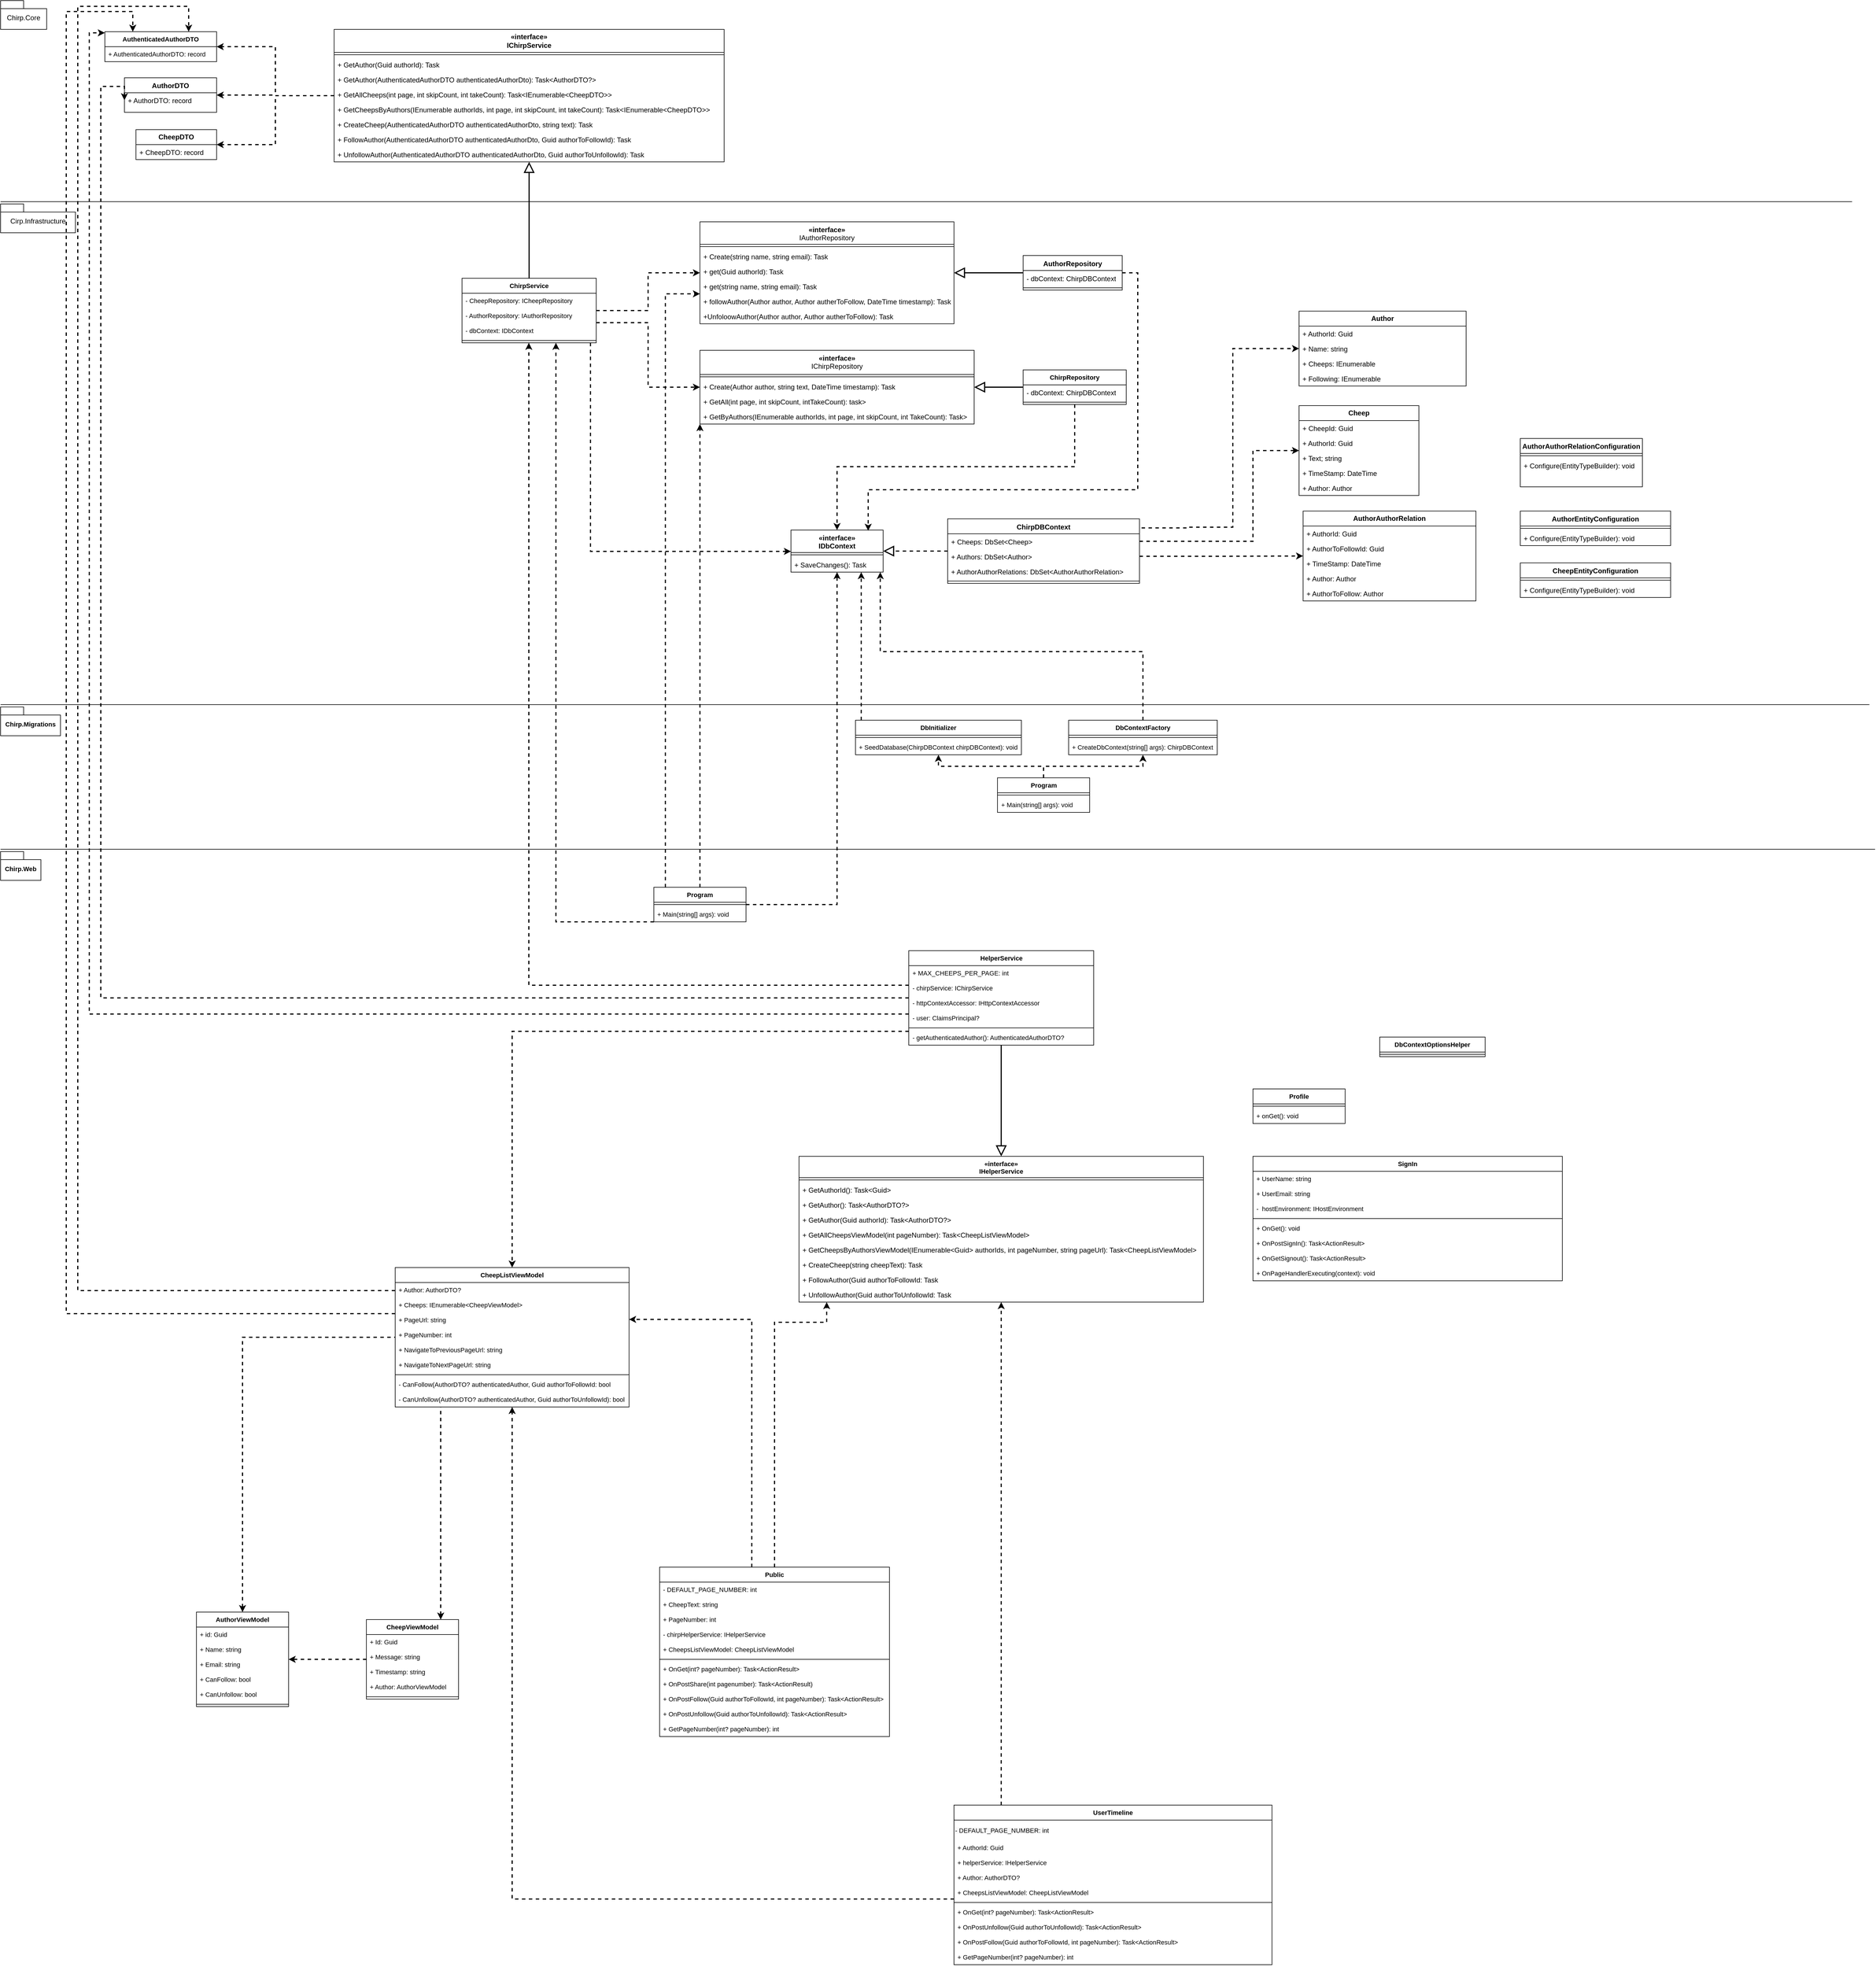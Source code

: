 <mxfile version="22.1.11" type="github">
  <diagram name="Side-1" id="n4ExBYcmlhZmqJaZ9lVX">
    <mxGraphModel dx="1687" dy="2089" grid="0" gridSize="10" guides="1" tooltips="1" connect="1" arrows="1" fold="1" page="1" pageScale="1" pageWidth="827" pageHeight="1169" math="0" shadow="0">
      <root>
        <mxCell id="0" />
        <mxCell id="1" parent="0" />
        <mxCell id="szzXH3E3IFlkDoHcMdtM-1" value="AuthorDTO" style="swimlane;align=center;verticalAlign=top;childLayout=stackLayout;horizontal=1;startSize=26;horizontalStack=0;resizeParent=1;resizeLast=0;collapsible=1;marginBottom=0;rounded=0;shadow=0;strokeWidth=1;" parent="1" vertex="1">
          <mxGeometry x="241" y="-1035" width="160" height="60" as="geometry">
            <mxRectangle x="140" y="70" width="160" height="26" as="alternateBounds" />
          </mxGeometry>
        </mxCell>
        <mxCell id="szzXH3E3IFlkDoHcMdtM-2" value="+ AuthorDTO: record " style="text;align=left;verticalAlign=top;spacingLeft=4;spacingRight=4;overflow=hidden;rotatable=0;points=[[0,0.5],[1,0.5]];portConstraint=eastwest;" parent="szzXH3E3IFlkDoHcMdtM-1" vertex="1">
          <mxGeometry y="26" width="160" height="26" as="geometry" />
        </mxCell>
        <mxCell id="szzXH3E3IFlkDoHcMdtM-3" value="CheepDTO" style="swimlane;childLayout=stackLayout;horizontal=1;startSize=26;fillColor=none;horizontalStack=0;resizeParent=1;resizeParentMax=0;resizeLast=0;collapsible=1;marginBottom=0;whiteSpace=wrap;html=1;" parent="1" vertex="1">
          <mxGeometry x="261" y="-945" width="140" height="52" as="geometry" />
        </mxCell>
        <mxCell id="szzXH3E3IFlkDoHcMdtM-4" value="+ CheepDTO: record " style="text;strokeColor=none;fillColor=none;align=left;verticalAlign=top;spacingLeft=4;spacingRight=4;overflow=hidden;rotatable=0;points=[[0,0.5],[1,0.5]];portConstraint=eastwest;whiteSpace=wrap;html=1;" parent="szzXH3E3IFlkDoHcMdtM-3" vertex="1">
          <mxGeometry y="26" width="140" height="26" as="geometry" />
        </mxCell>
        <mxCell id="szzXH3E3IFlkDoHcMdtM-6" value="Chirp.Core" style="shape=folder;spacingTop=10;tabWidth=40;tabHeight=14;tabPosition=left;html=1;whiteSpace=wrap;" parent="1" vertex="1">
          <mxGeometry x="26" y="-1169" width="80" height="50" as="geometry" />
        </mxCell>
        <mxCell id="szzXH3E3IFlkDoHcMdtM-7" value="Cirp.Infrastructure" style="shape=folder;spacingTop=10;tabWidth=40;tabHeight=14;tabPosition=left;html=1;whiteSpace=wrap;" parent="1" vertex="1">
          <mxGeometry x="26" y="-816" width="130" height="50" as="geometry" />
        </mxCell>
        <mxCell id="szzXH3E3IFlkDoHcMdtM-8" value="Author" style="swimlane;childLayout=stackLayout;horizontal=1;startSize=26;fillColor=none;horizontalStack=0;resizeParent=1;resizeParentMax=0;resizeLast=0;collapsible=1;marginBottom=0;whiteSpace=wrap;html=1;" parent="1" vertex="1">
          <mxGeometry x="2280" y="-630" width="290" height="130" as="geometry" />
        </mxCell>
        <mxCell id="szzXH3E3IFlkDoHcMdtM-9" value="+ AuthorId: Guid" style="text;strokeColor=none;fillColor=none;align=left;verticalAlign=top;spacingLeft=4;spacingRight=4;overflow=hidden;rotatable=0;points=[[0,0.5],[1,0.5]];portConstraint=eastwest;whiteSpace=wrap;html=1;" parent="szzXH3E3IFlkDoHcMdtM-8" vertex="1">
          <mxGeometry y="26" width="290" height="26" as="geometry" />
        </mxCell>
        <mxCell id="szzXH3E3IFlkDoHcMdtM-10" value="+ Name: string" style="text;strokeColor=none;fillColor=none;align=left;verticalAlign=top;spacingLeft=4;spacingRight=4;overflow=hidden;rotatable=0;points=[[0,0.5],[1,0.5]];portConstraint=eastwest;whiteSpace=wrap;html=1;" parent="szzXH3E3IFlkDoHcMdtM-8" vertex="1">
          <mxGeometry y="52" width="290" height="26" as="geometry" />
        </mxCell>
        <mxCell id="szzXH3E3IFlkDoHcMdtM-11" value="+ Cheeps: IEnumerable&lt;Cheep&gt;" style="text;strokeColor=none;fillColor=none;align=left;verticalAlign=top;spacingLeft=4;spacingRight=4;overflow=hidden;rotatable=0;points=[[0,0.5],[1,0.5]];portConstraint=eastwest;whiteSpace=wrap;html=1;" parent="szzXH3E3IFlkDoHcMdtM-8" vertex="1">
          <mxGeometry y="78" width="290" height="26" as="geometry" />
        </mxCell>
        <mxCell id="szzXH3E3IFlkDoHcMdtM-12" value="+ Following: IEnumerable&lt;AuthorAuthorRelation&gt;" style="text;strokeColor=none;fillColor=none;align=left;verticalAlign=top;spacingLeft=4;spacingRight=4;overflow=hidden;rotatable=0;points=[[0,0.5],[1,0.5]];portConstraint=eastwest;whiteSpace=wrap;html=1;" parent="szzXH3E3IFlkDoHcMdtM-8" vertex="1">
          <mxGeometry y="104" width="290" height="26" as="geometry" />
        </mxCell>
        <mxCell id="szzXH3E3IFlkDoHcMdtM-13" value="AuthorAuthorRelation" style="swimlane;childLayout=stackLayout;horizontal=1;startSize=26;fillColor=none;horizontalStack=0;resizeParent=1;resizeParentMax=0;resizeLast=0;collapsible=1;marginBottom=0;whiteSpace=wrap;html=1;" parent="1" vertex="1">
          <mxGeometry x="2287" y="-283" width="300" height="156" as="geometry" />
        </mxCell>
        <mxCell id="szzXH3E3IFlkDoHcMdtM-14" value="+ AuthorId: Guid" style="text;strokeColor=none;fillColor=none;align=left;verticalAlign=top;spacingLeft=4;spacingRight=4;overflow=hidden;rotatable=0;points=[[0,0.5],[1,0.5]];portConstraint=eastwest;whiteSpace=wrap;html=1;" parent="szzXH3E3IFlkDoHcMdtM-13" vertex="1">
          <mxGeometry y="26" width="300" height="26" as="geometry" />
        </mxCell>
        <mxCell id="szzXH3E3IFlkDoHcMdtM-15" value="+ AuthorToFollowId: Guid" style="text;strokeColor=none;fillColor=none;align=left;verticalAlign=top;spacingLeft=4;spacingRight=4;overflow=hidden;rotatable=0;points=[[0,0.5],[1,0.5]];portConstraint=eastwest;whiteSpace=wrap;html=1;" parent="szzXH3E3IFlkDoHcMdtM-13" vertex="1">
          <mxGeometry y="52" width="300" height="26" as="geometry" />
        </mxCell>
        <mxCell id="szzXH3E3IFlkDoHcMdtM-16" value="+ TimeStamp: DateTime&#xa;&#xa;" style="text;strokeColor=none;fillColor=none;align=left;verticalAlign=top;spacingLeft=4;spacingRight=4;overflow=hidden;rotatable=0;points=[[0,0.5],[1,0.5]];portConstraint=eastwest;whiteSpace=wrap;html=1;" parent="szzXH3E3IFlkDoHcMdtM-13" vertex="1">
          <mxGeometry y="78" width="300" height="26" as="geometry" />
        </mxCell>
        <mxCell id="szzXH3E3IFlkDoHcMdtM-17" value="+ Author: Author" style="text;strokeColor=none;fillColor=none;align=left;verticalAlign=top;spacingLeft=4;spacingRight=4;overflow=hidden;rotatable=0;points=[[0,0.5],[1,0.5]];portConstraint=eastwest;whiteSpace=wrap;html=1;" parent="szzXH3E3IFlkDoHcMdtM-13" vertex="1">
          <mxGeometry y="104" width="300" height="26" as="geometry" />
        </mxCell>
        <mxCell id="szzXH3E3IFlkDoHcMdtM-18" value="+ AuthorToFollow: Author" style="text;strokeColor=none;fillColor=none;align=left;verticalAlign=top;spacingLeft=4;spacingRight=4;overflow=hidden;rotatable=0;points=[[0,0.5],[1,0.5]];portConstraint=eastwest;whiteSpace=wrap;html=1;" parent="szzXH3E3IFlkDoHcMdtM-13" vertex="1">
          <mxGeometry y="130" width="300" height="26" as="geometry" />
        </mxCell>
        <mxCell id="szzXH3E3IFlkDoHcMdtM-19" value="Cheep" style="swimlane;childLayout=stackLayout;horizontal=1;startSize=26;fillColor=none;horizontalStack=0;resizeParent=1;resizeParentMax=0;resizeLast=0;collapsible=1;marginBottom=0;whiteSpace=wrap;html=1;" parent="1" vertex="1">
          <mxGeometry x="2280" y="-466" width="208" height="156" as="geometry" />
        </mxCell>
        <mxCell id="szzXH3E3IFlkDoHcMdtM-20" value="+ CheepId: Guid" style="text;strokeColor=none;fillColor=none;align=left;verticalAlign=top;spacingLeft=4;spacingRight=4;overflow=hidden;rotatable=0;points=[[0,0.5],[1,0.5]];portConstraint=eastwest;whiteSpace=wrap;html=1;" parent="szzXH3E3IFlkDoHcMdtM-19" vertex="1">
          <mxGeometry y="26" width="208" height="26" as="geometry" />
        </mxCell>
        <mxCell id="szzXH3E3IFlkDoHcMdtM-21" value="+ AuthorId: Guid" style="text;strokeColor=none;fillColor=none;align=left;verticalAlign=top;spacingLeft=4;spacingRight=4;overflow=hidden;rotatable=0;points=[[0,0.5],[1,0.5]];portConstraint=eastwest;whiteSpace=wrap;html=1;" parent="szzXH3E3IFlkDoHcMdtM-19" vertex="1">
          <mxGeometry y="52" width="208" height="26" as="geometry" />
        </mxCell>
        <mxCell id="szzXH3E3IFlkDoHcMdtM-22" value="+ Text; string" style="text;strokeColor=none;fillColor=none;align=left;verticalAlign=top;spacingLeft=4;spacingRight=4;overflow=hidden;rotatable=0;points=[[0,0.5],[1,0.5]];portConstraint=eastwest;whiteSpace=wrap;html=1;" parent="szzXH3E3IFlkDoHcMdtM-19" vertex="1">
          <mxGeometry y="78" width="208" height="26" as="geometry" />
        </mxCell>
        <mxCell id="szzXH3E3IFlkDoHcMdtM-26" value="+ TimeStamp: DateTime&#xa;&#xa;" style="text;strokeColor=none;fillColor=none;align=left;verticalAlign=top;spacingLeft=4;spacingRight=4;overflow=hidden;rotatable=0;points=[[0,0.5],[1,0.5]];portConstraint=eastwest;whiteSpace=wrap;html=1;" parent="szzXH3E3IFlkDoHcMdtM-19" vertex="1">
          <mxGeometry y="104" width="208" height="26" as="geometry" />
        </mxCell>
        <mxCell id="szzXH3E3IFlkDoHcMdtM-28" value="+ Author: Author" style="text;strokeColor=none;fillColor=none;align=left;verticalAlign=top;spacingLeft=4;spacingRight=4;overflow=hidden;rotatable=0;points=[[0,0.5],[1,0.5]];portConstraint=eastwest;whiteSpace=wrap;html=1;" parent="szzXH3E3IFlkDoHcMdtM-19" vertex="1">
          <mxGeometry y="130" width="208" height="26" as="geometry" />
        </mxCell>
        <mxCell id="szzXH3E3IFlkDoHcMdtM-23" value="" style="line;strokeWidth=1;fillColor=none;align=left;verticalAlign=middle;spacingTop=-1;spacingLeft=3;spacingRight=3;rotatable=0;labelPosition=right;points=[];portConstraint=eastwest;strokeColor=inherit;" parent="1" vertex="1">
          <mxGeometry x="26" y="-824" width="3214" height="8" as="geometry" />
        </mxCell>
        <mxCell id="szzXH3E3IFlkDoHcMdtM-40" value="AuthorAuthorRelationConfiguration" style="swimlane;align=center;verticalAlign=top;childLayout=stackLayout;horizontal=1;startSize=26;horizontalStack=0;resizeParent=1;resizeParentMax=0;resizeLast=0;collapsible=1;marginBottom=0;whiteSpace=wrap;html=1;" parent="1" vertex="1">
          <mxGeometry x="2664" y="-409" width="212" height="84" as="geometry" />
        </mxCell>
        <mxCell id="szzXH3E3IFlkDoHcMdtM-42" value="" style="line;strokeWidth=1;fillColor=none;align=left;verticalAlign=middle;spacingTop=-1;spacingLeft=3;spacingRight=3;rotatable=0;labelPosition=right;points=[];portConstraint=eastwest;strokeColor=inherit;" parent="szzXH3E3IFlkDoHcMdtM-40" vertex="1">
          <mxGeometry y="26" width="212" height="8" as="geometry" />
        </mxCell>
        <mxCell id="szzXH3E3IFlkDoHcMdtM-43" value="+ Configure(EntityTypeBuilder&lt;AuthorAuthorRelation&gt;): void" style="text;strokeColor=none;fillColor=none;align=left;verticalAlign=top;spacingLeft=4;spacingRight=4;overflow=hidden;rotatable=0;points=[[0,0.5],[1,0.5]];portConstraint=eastwest;whiteSpace=wrap;html=1;" parent="szzXH3E3IFlkDoHcMdtM-40" vertex="1">
          <mxGeometry y="34" width="212" height="50" as="geometry" />
        </mxCell>
        <mxCell id="szzXH3E3IFlkDoHcMdtM-45" value="AuthorEntityConfiguration" style="swimlane;align=center;verticalAlign=top;childLayout=stackLayout;horizontal=1;startSize=26;horizontalStack=0;resizeParent=1;resizeParentMax=0;resizeLast=0;collapsible=1;marginBottom=0;whiteSpace=wrap;html=1;" parent="1" vertex="1">
          <mxGeometry x="2664" y="-283" width="261" height="60" as="geometry" />
        </mxCell>
        <mxCell id="szzXH3E3IFlkDoHcMdtM-47" value="" style="line;strokeWidth=1;fillColor=none;align=left;verticalAlign=middle;spacingTop=-1;spacingLeft=3;spacingRight=3;rotatable=0;labelPosition=right;points=[];portConstraint=eastwest;strokeColor=inherit;" parent="szzXH3E3IFlkDoHcMdtM-45" vertex="1">
          <mxGeometry y="26" width="261" height="8" as="geometry" />
        </mxCell>
        <mxCell id="szzXH3E3IFlkDoHcMdtM-48" value="+ Configure(EntityTypeBuilder&lt;Author&gt;): void" style="text;strokeColor=none;fillColor=none;align=left;verticalAlign=top;spacingLeft=4;spacingRight=4;overflow=hidden;rotatable=0;points=[[0,0.5],[1,0.5]];portConstraint=eastwest;whiteSpace=wrap;html=1;" parent="szzXH3E3IFlkDoHcMdtM-45" vertex="1">
          <mxGeometry y="34" width="261" height="26" as="geometry" />
        </mxCell>
        <mxCell id="szzXH3E3IFlkDoHcMdtM-49" value="CheepEntityConfiguration" style="swimlane;align=center;verticalAlign=top;childLayout=stackLayout;horizontal=1;startSize=26;horizontalStack=0;resizeParent=1;resizeParentMax=0;resizeLast=0;collapsible=1;marginBottom=0;whiteSpace=wrap;html=1;" parent="1" vertex="1">
          <mxGeometry x="2664" y="-193" width="261" height="60" as="geometry" />
        </mxCell>
        <mxCell id="szzXH3E3IFlkDoHcMdtM-50" value="" style="line;strokeWidth=1;fillColor=none;align=left;verticalAlign=middle;spacingTop=-1;spacingLeft=3;spacingRight=3;rotatable=0;labelPosition=right;points=[];portConstraint=eastwest;strokeColor=inherit;" parent="szzXH3E3IFlkDoHcMdtM-49" vertex="1">
          <mxGeometry y="26" width="261" height="8" as="geometry" />
        </mxCell>
        <mxCell id="szzXH3E3IFlkDoHcMdtM-51" value="+ Configure(EntityTypeBuilder&lt;Cheep&gt;): void" style="text;strokeColor=none;fillColor=none;align=left;verticalAlign=top;spacingLeft=4;spacingRight=4;overflow=hidden;rotatable=0;points=[[0,0.5],[1,0.5]];portConstraint=eastwest;whiteSpace=wrap;html=1;" parent="szzXH3E3IFlkDoHcMdtM-49" vertex="1">
          <mxGeometry y="34" width="261" height="26" as="geometry" />
        </mxCell>
        <mxCell id="szzXH3E3IFlkDoHcMdtM-52" value="«interface»&lt;br style=&quot;border-color: var(--border-color); font-weight: 400;&quot;&gt;&lt;span style=&quot;font-weight: 400;&quot;&gt;IAuthorRepository&lt;/span&gt;" style="swimlane;align=center;verticalAlign=top;childLayout=stackLayout;horizontal=1;startSize=39;horizontalStack=0;resizeParent=1;resizeParentMax=0;resizeLast=0;collapsible=1;marginBottom=0;whiteSpace=wrap;html=1;" parent="1" vertex="1">
          <mxGeometry x="1240" y="-785" width="441" height="177" as="geometry" />
        </mxCell>
        <mxCell id="szzXH3E3IFlkDoHcMdtM-54" value="" style="line;strokeWidth=1;fillColor=none;align=left;verticalAlign=middle;spacingTop=-1;spacingLeft=3;spacingRight=3;rotatable=0;labelPosition=right;points=[];portConstraint=eastwest;strokeColor=inherit;" parent="szzXH3E3IFlkDoHcMdtM-52" vertex="1">
          <mxGeometry y="39" width="441" height="8" as="geometry" />
        </mxCell>
        <mxCell id="szzXH3E3IFlkDoHcMdtM-55" value="+ Create(string name, string email): Task&lt;Author&gt;" style="text;strokeColor=none;fillColor=none;align=left;verticalAlign=top;spacingLeft=4;spacingRight=4;overflow=hidden;rotatable=0;points=[[0,0.5],[1,0.5]];portConstraint=eastwest;whiteSpace=wrap;html=1;" parent="szzXH3E3IFlkDoHcMdtM-52" vertex="1">
          <mxGeometry y="47" width="441" height="26" as="geometry" />
        </mxCell>
        <mxCell id="NcOIJJ-A-0G6b4FiHdDM-6" value="+ get(Guid authorId): Task&lt;Author?&gt;" style="text;strokeColor=none;fillColor=none;align=left;verticalAlign=top;spacingLeft=4;spacingRight=4;overflow=hidden;rotatable=0;points=[[0,0.5],[1,0.5]];portConstraint=eastwest;whiteSpace=wrap;html=1;" vertex="1" parent="szzXH3E3IFlkDoHcMdtM-52">
          <mxGeometry y="73" width="441" height="26" as="geometry" />
        </mxCell>
        <mxCell id="NcOIJJ-A-0G6b4FiHdDM-7" value="+ get(string name, string email): Task&lt;Author?&gt;" style="text;strokeColor=none;fillColor=none;align=left;verticalAlign=top;spacingLeft=4;spacingRight=4;overflow=hidden;rotatable=0;points=[[0,0.5],[1,0.5]];portConstraint=eastwest;whiteSpace=wrap;html=1;" vertex="1" parent="szzXH3E3IFlkDoHcMdtM-52">
          <mxGeometry y="99" width="441" height="26" as="geometry" />
        </mxCell>
        <mxCell id="NcOIJJ-A-0G6b4FiHdDM-8" value="+ followAuthor(Author author, Author autherToFollow, DateTime timestamp): Task&lt;AuthorAuthorRelation&gt;" style="text;strokeColor=none;fillColor=none;align=left;verticalAlign=top;spacingLeft=4;spacingRight=4;overflow=hidden;rotatable=0;points=[[0,0.5],[1,0.5]];portConstraint=eastwest;whiteSpace=wrap;html=1;" vertex="1" parent="szzXH3E3IFlkDoHcMdtM-52">
          <mxGeometry y="125" width="441" height="26" as="geometry" />
        </mxCell>
        <mxCell id="NcOIJJ-A-0G6b4FiHdDM-9" value="+UnfoloowAuthor(Author author, Author autherToFollow): Task" style="text;strokeColor=none;fillColor=none;align=left;verticalAlign=top;spacingLeft=4;spacingRight=4;overflow=hidden;rotatable=0;points=[[0,0.5],[1,0.5]];portConstraint=eastwest;whiteSpace=wrap;html=1;" vertex="1" parent="szzXH3E3IFlkDoHcMdtM-52">
          <mxGeometry y="151" width="441" height="26" as="geometry" />
        </mxCell>
        <mxCell id="NcOIJJ-A-0G6b4FiHdDM-10" value="«interface»&lt;br style=&quot;border-color: var(--border-color); font-weight: 400;&quot;&gt;&lt;span style=&quot;font-weight: 400;&quot;&gt;IChirpRepository&lt;/span&gt;" style="swimlane;align=center;verticalAlign=top;childLayout=stackLayout;horizontal=1;startSize=42;horizontalStack=0;resizeParent=1;resizeParentMax=0;resizeLast=0;collapsible=1;marginBottom=0;whiteSpace=wrap;html=1;" vertex="1" parent="1">
          <mxGeometry x="1240" y="-562" width="476" height="128" as="geometry" />
        </mxCell>
        <mxCell id="NcOIJJ-A-0G6b4FiHdDM-12" value="" style="line;strokeWidth=1;fillColor=none;align=left;verticalAlign=middle;spacingTop=-1;spacingLeft=3;spacingRight=3;rotatable=0;labelPosition=right;points=[];portConstraint=eastwest;strokeColor=inherit;" vertex="1" parent="NcOIJJ-A-0G6b4FiHdDM-10">
          <mxGeometry y="42" width="476" height="8" as="geometry" />
        </mxCell>
        <mxCell id="NcOIJJ-A-0G6b4FiHdDM-13" value="+ Create(Author author, string text, DateTime timestamp): Task&lt;Cheep&gt;" style="text;strokeColor=none;fillColor=none;align=left;verticalAlign=top;spacingLeft=4;spacingRight=4;overflow=hidden;rotatable=0;points=[[0,0.5],[1,0.5]];portConstraint=eastwest;whiteSpace=wrap;html=1;" vertex="1" parent="NcOIJJ-A-0G6b4FiHdDM-10">
          <mxGeometry y="50" width="476" height="26" as="geometry" />
        </mxCell>
        <mxCell id="NcOIJJ-A-0G6b4FiHdDM-15" value="+ GetAll(int page, int skipCount, intTakeCount): task&lt;IEnumerable&lt;Cheep&gt;&gt;" style="text;strokeColor=none;fillColor=none;align=left;verticalAlign=top;spacingLeft=4;spacingRight=4;overflow=hidden;rotatable=0;points=[[0,0.5],[1,0.5]];portConstraint=eastwest;whiteSpace=wrap;html=1;" vertex="1" parent="NcOIJJ-A-0G6b4FiHdDM-10">
          <mxGeometry y="76" width="476" height="26" as="geometry" />
        </mxCell>
        <mxCell id="NcOIJJ-A-0G6b4FiHdDM-16" value="+ GetByAuthors(IEnumerable&lt;Guid&gt; authorIds, int page, int skipCount, int TakeCount): Task&lt;IEnumerable&lt;Cheep&gt;&gt;" style="text;strokeColor=none;fillColor=none;align=left;verticalAlign=top;spacingLeft=4;spacingRight=4;overflow=hidden;rotatable=0;points=[[0,0.5],[1,0.5]];portConstraint=eastwest;whiteSpace=wrap;html=1;" vertex="1" parent="NcOIJJ-A-0G6b4FiHdDM-10">
          <mxGeometry y="102" width="476" height="26" as="geometry" />
        </mxCell>
        <mxCell id="NcOIJJ-A-0G6b4FiHdDM-193" style="edgeStyle=orthogonalEdgeStyle;shape=connector;rounded=0;orthogonalLoop=1;jettySize=auto;html=1;dashed=1;labelBackgroundColor=default;strokeColor=default;strokeWidth=2;align=center;verticalAlign=middle;fontFamily=Helvetica;fontSize=11;fontColor=default;endArrow=classic;endFill=1;" edge="1" parent="1" source="NcOIJJ-A-0G6b4FiHdDM-25" target="NcOIJJ-A-0G6b4FiHdDM-177">
          <mxGeometry relative="1" as="geometry" />
        </mxCell>
        <mxCell id="NcOIJJ-A-0G6b4FiHdDM-194" style="edgeStyle=orthogonalEdgeStyle;shape=connector;rounded=0;orthogonalLoop=1;jettySize=auto;html=1;dashed=1;labelBackgroundColor=default;strokeColor=default;strokeWidth=2;align=center;verticalAlign=middle;fontFamily=Helvetica;fontSize=11;fontColor=default;endArrow=classic;endFill=1;" edge="1" parent="1" source="NcOIJJ-A-0G6b4FiHdDM-25" target="szzXH3E3IFlkDoHcMdtM-1">
          <mxGeometry relative="1" as="geometry" />
        </mxCell>
        <mxCell id="NcOIJJ-A-0G6b4FiHdDM-195" style="edgeStyle=orthogonalEdgeStyle;shape=connector;rounded=0;orthogonalLoop=1;jettySize=auto;html=1;dashed=1;labelBackgroundColor=default;strokeColor=default;strokeWidth=2;align=center;verticalAlign=middle;fontFamily=Helvetica;fontSize=11;fontColor=default;endArrow=classic;endFill=1;" edge="1" parent="1" source="NcOIJJ-A-0G6b4FiHdDM-25" target="szzXH3E3IFlkDoHcMdtM-3">
          <mxGeometry relative="1" as="geometry" />
        </mxCell>
        <mxCell id="NcOIJJ-A-0G6b4FiHdDM-25" value="«interface»&lt;br style=&quot;border-color: var(--border-color); font-weight: 400;&quot;&gt;IChirpService" style="swimlane;align=center;verticalAlign=middle;childLayout=stackLayout;horizontal=1;startSize=40;horizontalStack=0;resizeParent=1;resizeParentMax=0;resizeLast=0;collapsible=1;marginBottom=0;whiteSpace=wrap;html=1;" vertex="1" parent="1">
          <mxGeometry x="605" y="-1119" width="677" height="230" as="geometry" />
        </mxCell>
        <mxCell id="NcOIJJ-A-0G6b4FiHdDM-27" value="" style="line;strokeWidth=1;fillColor=none;align=left;verticalAlign=middle;spacingTop=-1;spacingLeft=3;spacingRight=3;rotatable=0;labelPosition=right;points=[];portConstraint=eastwest;strokeColor=inherit;" vertex="1" parent="NcOIJJ-A-0G6b4FiHdDM-25">
          <mxGeometry y="40" width="677" height="8" as="geometry" />
        </mxCell>
        <mxCell id="NcOIJJ-A-0G6b4FiHdDM-28" value="+ GetAuthor(Guid authorId): Task" style="text;strokeColor=none;fillColor=none;align=left;verticalAlign=top;spacingLeft=4;spacingRight=4;overflow=hidden;rotatable=0;points=[[0,0.5],[1,0.5]];portConstraint=eastwest;whiteSpace=wrap;html=1;" vertex="1" parent="NcOIJJ-A-0G6b4FiHdDM-25">
          <mxGeometry y="48" width="677" height="26" as="geometry" />
        </mxCell>
        <mxCell id="NcOIJJ-A-0G6b4FiHdDM-29" value="+ GetAuthor(AuthenticatedAuthorDTO authenticatedAuthorDto): Task&amp;lt;AuthorDTO?&amp;gt;" style="text;strokeColor=none;fillColor=none;align=left;verticalAlign=top;spacingLeft=4;spacingRight=4;overflow=hidden;rotatable=0;points=[[0,0.5],[1,0.5]];portConstraint=eastwest;whiteSpace=wrap;html=1;" vertex="1" parent="NcOIJJ-A-0G6b4FiHdDM-25">
          <mxGeometry y="74" width="677" height="26" as="geometry" />
        </mxCell>
        <mxCell id="NcOIJJ-A-0G6b4FiHdDM-30" value="+ GetAllCheeps(int page, int skipCount, int takeCount): Task&amp;lt;IEnumerable&amp;lt;CheepDTO&amp;gt;&amp;gt;" style="text;strokeColor=none;fillColor=none;align=left;verticalAlign=top;spacingLeft=4;spacingRight=4;overflow=hidden;rotatable=0;points=[[0,0.5],[1,0.5]];portConstraint=eastwest;whiteSpace=wrap;html=1;" vertex="1" parent="NcOIJJ-A-0G6b4FiHdDM-25">
          <mxGeometry y="100" width="677" height="26" as="geometry" />
        </mxCell>
        <mxCell id="NcOIJJ-A-0G6b4FiHdDM-31" value="+&amp;nbsp;GetCheepsByAuthors(IEnumerable authorIds, int page, int skipCount, int takeCount):&amp;nbsp;Task&amp;lt;IEnumerable&amp;lt;CheepDTO&amp;gt;&amp;gt;&amp;nbsp;" style="text;strokeColor=none;fillColor=none;align=left;verticalAlign=top;spacingLeft=4;spacingRight=4;overflow=hidden;rotatable=0;points=[[0,0.5],[1,0.5]];portConstraint=eastwest;whiteSpace=wrap;html=1;" vertex="1" parent="NcOIJJ-A-0G6b4FiHdDM-25">
          <mxGeometry y="126" width="677" height="26" as="geometry" />
        </mxCell>
        <mxCell id="NcOIJJ-A-0G6b4FiHdDM-32" value="+ CreateCheep(AuthenticatedAuthorDTO authenticatedAuthorDto, string text): Task&amp;nbsp;" style="text;strokeColor=none;fillColor=none;align=left;verticalAlign=top;spacingLeft=4;spacingRight=4;overflow=hidden;rotatable=0;points=[[0,0.5],[1,0.5]];portConstraint=eastwest;whiteSpace=wrap;html=1;" vertex="1" parent="NcOIJJ-A-0G6b4FiHdDM-25">
          <mxGeometry y="152" width="677" height="26" as="geometry" />
        </mxCell>
        <mxCell id="NcOIJJ-A-0G6b4FiHdDM-33" value="+ FollowAuthor(AuthenticatedAuthorDTO authenticatedAuthorDto, Guid authorToFollowId): Task" style="text;strokeColor=none;fillColor=none;align=left;verticalAlign=top;spacingLeft=4;spacingRight=4;overflow=hidden;rotatable=0;points=[[0,0.5],[1,0.5]];portConstraint=eastwest;whiteSpace=wrap;html=1;" vertex="1" parent="NcOIJJ-A-0G6b4FiHdDM-25">
          <mxGeometry y="178" width="677" height="26" as="geometry" />
        </mxCell>
        <mxCell id="NcOIJJ-A-0G6b4FiHdDM-34" value="+ UnfollowAuthor(AuthenticatedAuthorDTO authenticatedAuthorDto, Guid authorToUnfollowId): Task" style="text;strokeColor=none;fillColor=none;align=left;verticalAlign=top;spacingLeft=4;spacingRight=4;overflow=hidden;rotatable=0;points=[[0,0.5],[1,0.5]];portConstraint=eastwest;whiteSpace=wrap;html=1;" vertex="1" parent="NcOIJJ-A-0G6b4FiHdDM-25">
          <mxGeometry y="204" width="677" height="26" as="geometry" />
        </mxCell>
        <mxCell id="NcOIJJ-A-0G6b4FiHdDM-36" style="edgeStyle=orthogonalEdgeStyle;rounded=0;orthogonalLoop=1;jettySize=auto;html=1;endArrow=block;endFill=0;strokeWidth=2;endSize=14;" edge="1" parent="1" source="NcOIJJ-A-0G6b4FiHdDM-184" target="NcOIJJ-A-0G6b4FiHdDM-25">
          <mxGeometry relative="1" as="geometry">
            <mxPoint x="1008.5" y="-657" as="sourcePoint" />
          </mxGeometry>
        </mxCell>
        <mxCell id="NcOIJJ-A-0G6b4FiHdDM-181" style="edgeStyle=orthogonalEdgeStyle;shape=connector;rounded=0;orthogonalLoop=1;jettySize=auto;html=1;dashed=1;labelBackgroundColor=default;strokeColor=default;strokeWidth=2;align=center;verticalAlign=middle;fontFamily=Helvetica;fontSize=11;fontColor=default;endArrow=classic;endFill=1;" edge="1" parent="1" source="NcOIJJ-A-0G6b4FiHdDM-184" target="szzXH3E3IFlkDoHcMdtM-52">
          <mxGeometry relative="1" as="geometry">
            <mxPoint x="1063.5" y="-631.957" as="sourcePoint" />
          </mxGeometry>
        </mxCell>
        <mxCell id="NcOIJJ-A-0G6b4FiHdDM-182" style="edgeStyle=orthogonalEdgeStyle;shape=connector;rounded=0;orthogonalLoop=1;jettySize=auto;html=1;dashed=1;labelBackgroundColor=default;strokeColor=default;strokeWidth=2;align=center;verticalAlign=middle;fontFamily=Helvetica;fontSize=11;fontColor=default;endArrow=classic;endFill=1;endSize=6;" edge="1" parent="1" source="NcOIJJ-A-0G6b4FiHdDM-184" target="NcOIJJ-A-0G6b4FiHdDM-10">
          <mxGeometry relative="1" as="geometry">
            <mxPoint x="1063.5" y="-629.957" as="sourcePoint" />
            <Array as="points">
              <mxPoint x="1150" y="-610" />
              <mxPoint x="1150" y="-498" />
            </Array>
          </mxGeometry>
        </mxCell>
        <mxCell id="NcOIJJ-A-0G6b4FiHdDM-38" value="«interface»&lt;br style=&quot;border-color: var(--border-color); font-weight: 400;&quot;&gt;&lt;b style=&quot;border-color: var(--border-color);&quot;&gt;IDbContext&lt;/b&gt;" style="swimlane;fontStyle=1;align=center;verticalAlign=top;childLayout=stackLayout;horizontal=1;startSize=39;horizontalStack=0;resizeParent=1;resizeParentMax=0;resizeLast=0;collapsible=1;marginBottom=0;whiteSpace=wrap;html=1;" vertex="1" parent="1">
          <mxGeometry x="1398" y="-250" width="160" height="73" as="geometry" />
        </mxCell>
        <mxCell id="NcOIJJ-A-0G6b4FiHdDM-40" value="" style="line;strokeWidth=1;fillColor=none;align=left;verticalAlign=middle;spacingTop=-1;spacingLeft=3;spacingRight=3;rotatable=0;labelPosition=right;points=[];portConstraint=eastwest;strokeColor=inherit;" vertex="1" parent="NcOIJJ-A-0G6b4FiHdDM-38">
          <mxGeometry y="39" width="160" height="8" as="geometry" />
        </mxCell>
        <mxCell id="NcOIJJ-A-0G6b4FiHdDM-41" value="+ SaveChanges(): Task" style="text;strokeColor=none;fillColor=none;align=left;verticalAlign=top;spacingLeft=4;spacingRight=4;overflow=hidden;rotatable=0;points=[[0,0.5],[1,0.5]];portConstraint=eastwest;whiteSpace=wrap;html=1;" vertex="1" parent="NcOIJJ-A-0G6b4FiHdDM-38">
          <mxGeometry y="47" width="160" height="26" as="geometry" />
        </mxCell>
        <mxCell id="NcOIJJ-A-0G6b4FiHdDM-49" style="edgeStyle=orthogonalEdgeStyle;rounded=0;orthogonalLoop=1;jettySize=auto;html=1;endArrow=block;endFill=0;dashed=1;strokeWidth=2;endSize=14;" edge="1" parent="1" source="NcOIJJ-A-0G6b4FiHdDM-42" target="NcOIJJ-A-0G6b4FiHdDM-38">
          <mxGeometry relative="1" as="geometry" />
        </mxCell>
        <mxCell id="NcOIJJ-A-0G6b4FiHdDM-42" value="ChirpDBContext" style="swimlane;fontStyle=1;align=center;verticalAlign=top;childLayout=stackLayout;horizontal=1;startSize=26;horizontalStack=0;resizeParent=1;resizeParentMax=0;resizeLast=0;collapsible=1;marginBottom=0;whiteSpace=wrap;html=1;" vertex="1" parent="1">
          <mxGeometry x="1670" y="-269.5" width="333" height="112" as="geometry" />
        </mxCell>
        <mxCell id="NcOIJJ-A-0G6b4FiHdDM-43" value="+ Cheeps: DbSet&amp;lt;Cheep&amp;gt;" style="text;strokeColor=none;fillColor=none;align=left;verticalAlign=top;spacingLeft=4;spacingRight=4;overflow=hidden;rotatable=0;points=[[0,0.5],[1,0.5]];portConstraint=eastwest;whiteSpace=wrap;html=1;" vertex="1" parent="NcOIJJ-A-0G6b4FiHdDM-42">
          <mxGeometry y="26" width="333" height="26" as="geometry" />
        </mxCell>
        <mxCell id="NcOIJJ-A-0G6b4FiHdDM-46" value="+ Authors: DbSet&amp;lt;Author&amp;gt;" style="text;strokeColor=none;fillColor=none;align=left;verticalAlign=top;spacingLeft=4;spacingRight=4;overflow=hidden;rotatable=0;points=[[0,0.5],[1,0.5]];portConstraint=eastwest;whiteSpace=wrap;html=1;" vertex="1" parent="NcOIJJ-A-0G6b4FiHdDM-42">
          <mxGeometry y="52" width="333" height="26" as="geometry" />
        </mxCell>
        <mxCell id="NcOIJJ-A-0G6b4FiHdDM-47" value="+ AuthorAuthorRelations: DbSet&amp;lt;AuthorAuthorRelation&amp;gt;" style="text;strokeColor=none;fillColor=none;align=left;verticalAlign=top;spacingLeft=4;spacingRight=4;overflow=hidden;rotatable=0;points=[[0,0.5],[1,0.5]];portConstraint=eastwest;whiteSpace=wrap;html=1;" vertex="1" parent="NcOIJJ-A-0G6b4FiHdDM-42">
          <mxGeometry y="78" width="333" height="26" as="geometry" />
        </mxCell>
        <mxCell id="NcOIJJ-A-0G6b4FiHdDM-44" value="" style="line;strokeWidth=1;fillColor=none;align=left;verticalAlign=middle;spacingTop=-1;spacingLeft=3;spacingRight=3;rotatable=0;labelPosition=right;points=[];portConstraint=eastwest;strokeColor=inherit;" vertex="1" parent="NcOIJJ-A-0G6b4FiHdDM-42">
          <mxGeometry y="104" width="333" height="8" as="geometry" />
        </mxCell>
        <mxCell id="NcOIJJ-A-0G6b4FiHdDM-55" style="edgeStyle=orthogonalEdgeStyle;rounded=0;orthogonalLoop=1;jettySize=auto;html=1;endArrow=block;endFill=0;strokeWidth=2;endSize=14;" edge="1" parent="1" source="NcOIJJ-A-0G6b4FiHdDM-50" target="szzXH3E3IFlkDoHcMdtM-52">
          <mxGeometry relative="1" as="geometry" />
        </mxCell>
        <mxCell id="NcOIJJ-A-0G6b4FiHdDM-50" value="AuthorRepository" style="swimlane;fontStyle=1;align=center;verticalAlign=top;childLayout=stackLayout;horizontal=1;startSize=26;horizontalStack=0;resizeParent=1;resizeParentMax=0;resizeLast=0;collapsible=1;marginBottom=0;whiteSpace=wrap;html=1;" vertex="1" parent="1">
          <mxGeometry x="1801" y="-726.5" width="172" height="60" as="geometry" />
        </mxCell>
        <mxCell id="NcOIJJ-A-0G6b4FiHdDM-54" value="- dbContext: ChirpDBContext" style="text;strokeColor=none;fillColor=none;align=left;verticalAlign=top;spacingLeft=4;spacingRight=4;overflow=hidden;rotatable=0;points=[[0,0.5],[1,0.5]];portConstraint=eastwest;whiteSpace=wrap;html=1;" vertex="1" parent="NcOIJJ-A-0G6b4FiHdDM-50">
          <mxGeometry y="26" width="172" height="26" as="geometry" />
        </mxCell>
        <mxCell id="NcOIJJ-A-0G6b4FiHdDM-52" value="" style="line;strokeWidth=1;fillColor=none;align=left;verticalAlign=middle;spacingTop=-1;spacingLeft=3;spacingRight=3;rotatable=0;labelPosition=right;points=[];portConstraint=eastwest;strokeColor=inherit;" vertex="1" parent="NcOIJJ-A-0G6b4FiHdDM-50">
          <mxGeometry y="52" width="172" height="8" as="geometry" />
        </mxCell>
        <mxCell id="NcOIJJ-A-0G6b4FiHdDM-60" style="edgeStyle=orthogonalEdgeStyle;shape=connector;rounded=0;orthogonalLoop=1;jettySize=auto;html=1;labelBackgroundColor=default;strokeColor=default;strokeWidth=2;align=center;verticalAlign=middle;fontFamily=Helvetica;fontSize=11;fontColor=default;endArrow=block;endFill=0;endSize=14;" edge="1" parent="1" source="NcOIJJ-A-0G6b4FiHdDM-56" target="NcOIJJ-A-0G6b4FiHdDM-10">
          <mxGeometry relative="1" as="geometry" />
        </mxCell>
        <mxCell id="NcOIJJ-A-0G6b4FiHdDM-196" style="edgeStyle=orthogonalEdgeStyle;shape=connector;rounded=0;orthogonalLoop=1;jettySize=auto;html=1;entryX=0.5;entryY=0;entryDx=0;entryDy=0;dashed=1;labelBackgroundColor=default;strokeColor=default;strokeWidth=2;align=center;verticalAlign=middle;fontFamily=Helvetica;fontSize=11;fontColor=default;endArrow=classic;endFill=1;" edge="1" parent="1" source="NcOIJJ-A-0G6b4FiHdDM-56" target="NcOIJJ-A-0G6b4FiHdDM-38">
          <mxGeometry relative="1" as="geometry">
            <Array as="points">
              <mxPoint x="1890" y="-360" />
              <mxPoint x="1478" y="-360" />
            </Array>
          </mxGeometry>
        </mxCell>
        <mxCell id="NcOIJJ-A-0G6b4FiHdDM-56" value="ChirpRepository" style="swimlane;fontStyle=1;align=center;verticalAlign=top;childLayout=stackLayout;horizontal=1;startSize=26;horizontalStack=0;resizeParent=1;resizeParentMax=0;resizeLast=0;collapsible=1;marginBottom=0;whiteSpace=wrap;html=1;fontFamily=Helvetica;fontSize=11;fontColor=default;" vertex="1" parent="1">
          <mxGeometry x="1801" y="-528" width="179" height="60" as="geometry" />
        </mxCell>
        <mxCell id="NcOIJJ-A-0G6b4FiHdDM-14" value="- dbContext: ChirpDBContext" style="text;strokeColor=none;fillColor=none;align=left;verticalAlign=top;spacingLeft=4;spacingRight=4;overflow=hidden;rotatable=0;points=[[0,0.5],[1,0.5]];portConstraint=eastwest;whiteSpace=wrap;html=1;" vertex="1" parent="NcOIJJ-A-0G6b4FiHdDM-56">
          <mxGeometry y="26" width="179" height="26" as="geometry" />
        </mxCell>
        <mxCell id="NcOIJJ-A-0G6b4FiHdDM-58" value="" style="line;strokeWidth=1;fillColor=none;align=left;verticalAlign=middle;spacingTop=-1;spacingLeft=3;spacingRight=3;rotatable=0;labelPosition=right;points=[];portConstraint=eastwest;strokeColor=inherit;fontFamily=Helvetica;fontSize=11;fontColor=default;" vertex="1" parent="NcOIJJ-A-0G6b4FiHdDM-56">
          <mxGeometry y="52" width="179" height="8" as="geometry" />
        </mxCell>
        <mxCell id="NcOIJJ-A-0G6b4FiHdDM-61" value="" style="line;strokeWidth=1;fillColor=none;align=left;verticalAlign=middle;spacingTop=-1;spacingLeft=3;spacingRight=3;rotatable=0;labelPosition=right;points=[];portConstraint=eastwest;strokeColor=inherit;fontFamily=Helvetica;fontSize=11;fontColor=default;" vertex="1" parent="1">
          <mxGeometry x="26" y="49" width="3244" height="8" as="geometry" />
        </mxCell>
        <mxCell id="NcOIJJ-A-0G6b4FiHdDM-62" value="Chirp.Migrations" style="shape=folder;fontStyle=1;spacingTop=10;tabWidth=40;tabHeight=14;tabPosition=left;html=1;whiteSpace=wrap;fontFamily=Helvetica;fontSize=11;fontColor=default;" vertex="1" parent="1">
          <mxGeometry x="26" y="57" width="104" height="50" as="geometry" />
        </mxCell>
        <mxCell id="NcOIJJ-A-0G6b4FiHdDM-201" style="edgeStyle=orthogonalEdgeStyle;shape=connector;rounded=0;orthogonalLoop=1;jettySize=auto;html=1;dashed=1;labelBackgroundColor=default;strokeColor=default;strokeWidth=2;align=center;verticalAlign=middle;fontFamily=Helvetica;fontSize=11;fontColor=default;endArrow=classic;endFill=1;" edge="1" parent="1" source="NcOIJJ-A-0G6b4FiHdDM-63" target="NcOIJJ-A-0G6b4FiHdDM-38">
          <mxGeometry relative="1" as="geometry">
            <mxPoint x="1851" y="-150" as="targetPoint" />
            <Array as="points">
              <mxPoint x="2009" y="-39" />
              <mxPoint x="1553" y="-39" />
            </Array>
          </mxGeometry>
        </mxCell>
        <mxCell id="NcOIJJ-A-0G6b4FiHdDM-63" value="DbContextFactory" style="swimlane;fontStyle=1;align=center;verticalAlign=top;childLayout=stackLayout;horizontal=1;startSize=26;horizontalStack=0;resizeParent=1;resizeParentMax=0;resizeLast=0;collapsible=1;marginBottom=0;whiteSpace=wrap;html=1;fontFamily=Helvetica;fontSize=11;fontColor=default;" vertex="1" parent="1">
          <mxGeometry x="1880" y="80" width="258" height="60" as="geometry" />
        </mxCell>
        <mxCell id="NcOIJJ-A-0G6b4FiHdDM-65" value="" style="line;strokeWidth=1;fillColor=none;align=left;verticalAlign=middle;spacingTop=-1;spacingLeft=3;spacingRight=3;rotatable=0;labelPosition=right;points=[];portConstraint=eastwest;strokeColor=inherit;fontFamily=Helvetica;fontSize=11;fontColor=default;" vertex="1" parent="NcOIJJ-A-0G6b4FiHdDM-63">
          <mxGeometry y="26" width="258" height="8" as="geometry" />
        </mxCell>
        <mxCell id="NcOIJJ-A-0G6b4FiHdDM-66" value="+ CreateDbContext(string[] args): ChirpDBContext" style="text;strokeColor=none;fillColor=none;align=left;verticalAlign=top;spacingLeft=4;spacingRight=4;overflow=hidden;rotatable=0;points=[[0,0.5],[1,0.5]];portConstraint=eastwest;whiteSpace=wrap;html=1;fontSize=11;fontFamily=Helvetica;fontColor=default;" vertex="1" parent="NcOIJJ-A-0G6b4FiHdDM-63">
          <mxGeometry y="34" width="258" height="26" as="geometry" />
        </mxCell>
        <mxCell id="NcOIJJ-A-0G6b4FiHdDM-202" style="edgeStyle=orthogonalEdgeStyle;shape=connector;rounded=0;orthogonalLoop=1;jettySize=auto;html=1;dashed=1;labelBackgroundColor=default;strokeColor=default;strokeWidth=2;align=center;verticalAlign=middle;fontFamily=Helvetica;fontSize=11;fontColor=default;endArrow=classic;endFill=1;" edge="1" parent="1" source="NcOIJJ-A-0G6b4FiHdDM-67" target="NcOIJJ-A-0G6b4FiHdDM-38">
          <mxGeometry relative="1" as="geometry">
            <mxPoint x="1555" y="-107" as="targetPoint" />
            <Array as="points">
              <mxPoint x="1520" y="-25" />
              <mxPoint x="1520" y="-25" />
            </Array>
          </mxGeometry>
        </mxCell>
        <mxCell id="NcOIJJ-A-0G6b4FiHdDM-67" value="DbInitializer" style="swimlane;fontStyle=1;align=center;verticalAlign=top;childLayout=stackLayout;horizontal=1;startSize=26;horizontalStack=0;resizeParent=1;resizeParentMax=0;resizeLast=0;collapsible=1;marginBottom=0;whiteSpace=wrap;html=1;fontFamily=Helvetica;fontSize=11;fontColor=default;" vertex="1" parent="1">
          <mxGeometry x="1510" y="80" width="288" height="60" as="geometry" />
        </mxCell>
        <mxCell id="NcOIJJ-A-0G6b4FiHdDM-69" value="" style="line;strokeWidth=1;fillColor=none;align=left;verticalAlign=middle;spacingTop=-1;spacingLeft=3;spacingRight=3;rotatable=0;labelPosition=right;points=[];portConstraint=eastwest;strokeColor=inherit;fontFamily=Helvetica;fontSize=11;fontColor=default;" vertex="1" parent="NcOIJJ-A-0G6b4FiHdDM-67">
          <mxGeometry y="26" width="288" height="8" as="geometry" />
        </mxCell>
        <mxCell id="NcOIJJ-A-0G6b4FiHdDM-70" value="+ SeedDatabase(ChirpDBContext chirpDBContext): void" style="text;strokeColor=none;fillColor=none;align=left;verticalAlign=top;spacingLeft=4;spacingRight=4;overflow=hidden;rotatable=0;points=[[0,0.5],[1,0.5]];portConstraint=eastwest;whiteSpace=wrap;html=1;fontSize=11;fontFamily=Helvetica;fontColor=default;" vertex="1" parent="NcOIJJ-A-0G6b4FiHdDM-67">
          <mxGeometry y="34" width="288" height="26" as="geometry" />
        </mxCell>
        <mxCell id="NcOIJJ-A-0G6b4FiHdDM-203" style="edgeStyle=orthogonalEdgeStyle;shape=connector;rounded=0;orthogonalLoop=1;jettySize=auto;html=1;dashed=1;labelBackgroundColor=default;strokeColor=default;strokeWidth=2;align=center;verticalAlign=middle;fontFamily=Helvetica;fontSize=11;fontColor=default;endArrow=classic;endFill=1;" edge="1" parent="1" source="NcOIJJ-A-0G6b4FiHdDM-71" target="NcOIJJ-A-0G6b4FiHdDM-63">
          <mxGeometry relative="1" as="geometry" />
        </mxCell>
        <mxCell id="NcOIJJ-A-0G6b4FiHdDM-204" style="edgeStyle=orthogonalEdgeStyle;shape=connector;rounded=0;orthogonalLoop=1;jettySize=auto;html=1;dashed=1;labelBackgroundColor=default;strokeColor=default;strokeWidth=2;align=center;verticalAlign=middle;fontFamily=Helvetica;fontSize=11;fontColor=default;endArrow=classic;endFill=1;" edge="1" parent="1" source="NcOIJJ-A-0G6b4FiHdDM-71" target="NcOIJJ-A-0G6b4FiHdDM-67">
          <mxGeometry relative="1" as="geometry" />
        </mxCell>
        <mxCell id="NcOIJJ-A-0G6b4FiHdDM-71" value="Program" style="swimlane;fontStyle=1;align=center;verticalAlign=top;childLayout=stackLayout;horizontal=1;startSize=26;horizontalStack=0;resizeParent=1;resizeParentMax=0;resizeLast=0;collapsible=1;marginBottom=0;whiteSpace=wrap;html=1;fontFamily=Helvetica;fontSize=11;fontColor=default;" vertex="1" parent="1">
          <mxGeometry x="1756.5" y="180" width="160" height="60" as="geometry" />
        </mxCell>
        <mxCell id="NcOIJJ-A-0G6b4FiHdDM-73" value="" style="line;strokeWidth=1;fillColor=none;align=left;verticalAlign=middle;spacingTop=-1;spacingLeft=3;spacingRight=3;rotatable=0;labelPosition=right;points=[];portConstraint=eastwest;strokeColor=inherit;fontFamily=Helvetica;fontSize=11;fontColor=default;" vertex="1" parent="NcOIJJ-A-0G6b4FiHdDM-71">
          <mxGeometry y="26" width="160" height="8" as="geometry" />
        </mxCell>
        <mxCell id="NcOIJJ-A-0G6b4FiHdDM-74" value="+ Main(string[] args): void" style="text;strokeColor=none;fillColor=none;align=left;verticalAlign=top;spacingLeft=4;spacingRight=4;overflow=hidden;rotatable=0;points=[[0,0.5],[1,0.5]];portConstraint=eastwest;whiteSpace=wrap;html=1;fontSize=11;fontFamily=Helvetica;fontColor=default;" vertex="1" parent="NcOIJJ-A-0G6b4FiHdDM-71">
          <mxGeometry y="34" width="160" height="26" as="geometry" />
        </mxCell>
        <mxCell id="NcOIJJ-A-0G6b4FiHdDM-81" value="" style="line;strokeWidth=1;fillColor=none;align=left;verticalAlign=middle;spacingTop=-1;spacingLeft=3;spacingRight=3;rotatable=0;labelPosition=right;points=[];portConstraint=eastwest;strokeColor=inherit;fontFamily=Helvetica;fontSize=11;fontColor=default;" vertex="1" parent="1">
          <mxGeometry x="26" y="300" width="3254" height="8" as="geometry" />
        </mxCell>
        <mxCell id="NcOIJJ-A-0G6b4FiHdDM-83" value="Chirp.Web" style="shape=folder;fontStyle=1;spacingTop=10;tabWidth=40;tabHeight=14;tabPosition=left;html=1;whiteSpace=wrap;fontFamily=Helvetica;fontSize=11;fontColor=default;" vertex="1" parent="1">
          <mxGeometry x="26" y="308" width="70" height="50" as="geometry" />
        </mxCell>
        <mxCell id="NcOIJJ-A-0G6b4FiHdDM-84" value="Profile" style="swimlane;fontStyle=1;align=center;verticalAlign=top;childLayout=stackLayout;horizontal=1;startSize=26;horizontalStack=0;resizeParent=1;resizeParentMax=0;resizeLast=0;collapsible=1;marginBottom=0;whiteSpace=wrap;html=1;fontFamily=Helvetica;fontSize=11;fontColor=default;" vertex="1" parent="1">
          <mxGeometry x="2200" y="720" width="160" height="60" as="geometry" />
        </mxCell>
        <mxCell id="NcOIJJ-A-0G6b4FiHdDM-86" value="" style="line;strokeWidth=1;fillColor=none;align=left;verticalAlign=middle;spacingTop=-1;spacingLeft=3;spacingRight=3;rotatable=0;labelPosition=right;points=[];portConstraint=eastwest;strokeColor=inherit;fontFamily=Helvetica;fontSize=11;fontColor=default;" vertex="1" parent="NcOIJJ-A-0G6b4FiHdDM-84">
          <mxGeometry y="26" width="160" height="8" as="geometry" />
        </mxCell>
        <mxCell id="NcOIJJ-A-0G6b4FiHdDM-87" value="+ onGet(): void" style="text;strokeColor=none;fillColor=none;align=left;verticalAlign=top;spacingLeft=4;spacingRight=4;overflow=hidden;rotatable=0;points=[[0,0.5],[1,0.5]];portConstraint=eastwest;whiteSpace=wrap;html=1;fontSize=11;fontFamily=Helvetica;fontColor=default;" vertex="1" parent="NcOIJJ-A-0G6b4FiHdDM-84">
          <mxGeometry y="34" width="160" height="26" as="geometry" />
        </mxCell>
        <mxCell id="NcOIJJ-A-0G6b4FiHdDM-205" style="edgeStyle=orthogonalEdgeStyle;shape=connector;rounded=0;orthogonalLoop=1;jettySize=auto;html=1;dashed=1;labelBackgroundColor=default;strokeColor=default;strokeWidth=2;align=center;verticalAlign=middle;fontFamily=Helvetica;fontSize=11;fontColor=default;endArrow=classic;endFill=1;" edge="1" parent="1" source="NcOIJJ-A-0G6b4FiHdDM-88" target="NcOIJJ-A-0G6b4FiHdDM-123">
          <mxGeometry relative="1" as="geometry">
            <Array as="points">
              <mxPoint x="1370" y="1125" />
              <mxPoint x="1460" y="1125" />
            </Array>
          </mxGeometry>
        </mxCell>
        <mxCell id="NcOIJJ-A-0G6b4FiHdDM-88" value="Public" style="swimlane;fontStyle=1;align=center;verticalAlign=top;childLayout=stackLayout;horizontal=1;startSize=26;horizontalStack=0;resizeParent=1;resizeParentMax=0;resizeLast=0;collapsible=1;marginBottom=0;whiteSpace=wrap;html=1;fontFamily=Helvetica;fontSize=11;fontColor=default;" vertex="1" parent="1">
          <mxGeometry x="1170" y="1550" width="399" height="294" as="geometry" />
        </mxCell>
        <mxCell id="NcOIJJ-A-0G6b4FiHdDM-89" value="- DEFAULT_PAGE_NUMBER: int" style="text;strokeColor=none;fillColor=none;align=left;verticalAlign=middle;spacingLeft=4;spacingRight=4;overflow=hidden;rotatable=0;points=[[0,0.5],[1,0.5]];portConstraint=eastwest;whiteSpace=wrap;html=1;fontSize=11;fontFamily=Helvetica;fontColor=default;" vertex="1" parent="NcOIJJ-A-0G6b4FiHdDM-88">
          <mxGeometry y="26" width="399" height="26" as="geometry" />
        </mxCell>
        <mxCell id="NcOIJJ-A-0G6b4FiHdDM-92" value="+ CheepText: string" style="text;strokeColor=none;fillColor=none;align=left;verticalAlign=top;spacingLeft=4;spacingRight=4;overflow=hidden;rotatable=0;points=[[0,0.5],[1,0.5]];portConstraint=eastwest;whiteSpace=wrap;html=1;fontSize=11;fontFamily=Helvetica;fontColor=default;" vertex="1" parent="NcOIJJ-A-0G6b4FiHdDM-88">
          <mxGeometry y="52" width="399" height="26" as="geometry" />
        </mxCell>
        <mxCell id="NcOIJJ-A-0G6b4FiHdDM-93" value="+ PageNumber: int" style="text;strokeColor=none;fillColor=none;align=left;verticalAlign=top;spacingLeft=4;spacingRight=4;overflow=hidden;rotatable=0;points=[[0,0.5],[1,0.5]];portConstraint=eastwest;whiteSpace=wrap;html=1;fontSize=11;fontFamily=Helvetica;fontColor=default;" vertex="1" parent="NcOIJJ-A-0G6b4FiHdDM-88">
          <mxGeometry y="78" width="399" height="26" as="geometry" />
        </mxCell>
        <mxCell id="NcOIJJ-A-0G6b4FiHdDM-94" value="- chirpHelperService: IHelperService" style="text;strokeColor=none;fillColor=none;align=left;verticalAlign=top;spacingLeft=4;spacingRight=4;overflow=hidden;rotatable=0;points=[[0,0.5],[1,0.5]];portConstraint=eastwest;whiteSpace=wrap;html=1;fontSize=11;fontFamily=Helvetica;fontColor=default;" vertex="1" parent="NcOIJJ-A-0G6b4FiHdDM-88">
          <mxGeometry y="104" width="399" height="26" as="geometry" />
        </mxCell>
        <mxCell id="NcOIJJ-A-0G6b4FiHdDM-95" value="+ CheepsListViewModel: CheepListViewModel" style="text;strokeColor=none;fillColor=none;align=left;verticalAlign=top;spacingLeft=4;spacingRight=4;overflow=hidden;rotatable=0;points=[[0,0.5],[1,0.5]];portConstraint=eastwest;whiteSpace=wrap;html=1;fontSize=11;fontFamily=Helvetica;fontColor=default;" vertex="1" parent="NcOIJJ-A-0G6b4FiHdDM-88">
          <mxGeometry y="130" width="399" height="26" as="geometry" />
        </mxCell>
        <mxCell id="NcOIJJ-A-0G6b4FiHdDM-90" value="" style="line;strokeWidth=1;fillColor=none;align=left;verticalAlign=middle;spacingTop=-1;spacingLeft=3;spacingRight=3;rotatable=0;labelPosition=right;points=[];portConstraint=eastwest;strokeColor=inherit;fontFamily=Helvetica;fontSize=11;fontColor=default;" vertex="1" parent="NcOIJJ-A-0G6b4FiHdDM-88">
          <mxGeometry y="156" width="399" height="8" as="geometry" />
        </mxCell>
        <mxCell id="NcOIJJ-A-0G6b4FiHdDM-91" value="+ OnGet(int? pageNumber): Task&amp;lt;ActionResult&amp;gt;" style="text;strokeColor=none;fillColor=none;align=left;verticalAlign=top;spacingLeft=4;spacingRight=4;overflow=hidden;rotatable=0;points=[[0,0.5],[1,0.5]];portConstraint=eastwest;whiteSpace=wrap;html=1;fontSize=11;fontFamily=Helvetica;fontColor=default;" vertex="1" parent="NcOIJJ-A-0G6b4FiHdDM-88">
          <mxGeometry y="164" width="399" height="26" as="geometry" />
        </mxCell>
        <mxCell id="NcOIJJ-A-0G6b4FiHdDM-97" value="+ OnPostShare(int pagenumber): Task&amp;lt;ActionResult)" style="text;strokeColor=none;fillColor=none;align=left;verticalAlign=top;spacingLeft=4;spacingRight=4;overflow=hidden;rotatable=0;points=[[0,0.5],[1,0.5]];portConstraint=eastwest;whiteSpace=wrap;html=1;fontSize=11;fontFamily=Helvetica;fontColor=default;" vertex="1" parent="NcOIJJ-A-0G6b4FiHdDM-88">
          <mxGeometry y="190" width="399" height="26" as="geometry" />
        </mxCell>
        <mxCell id="NcOIJJ-A-0G6b4FiHdDM-98" value="+ OnPostFollow(Guid authorToFollowId, int pageNumber): Task&amp;lt;ActionResult&amp;gt;" style="text;strokeColor=none;fillColor=none;align=left;verticalAlign=top;spacingLeft=4;spacingRight=4;overflow=hidden;rotatable=0;points=[[0,0.5],[1,0.5]];portConstraint=eastwest;whiteSpace=wrap;html=1;fontSize=11;fontFamily=Helvetica;fontColor=default;" vertex="1" parent="NcOIJJ-A-0G6b4FiHdDM-88">
          <mxGeometry y="216" width="399" height="26" as="geometry" />
        </mxCell>
        <mxCell id="NcOIJJ-A-0G6b4FiHdDM-99" value="+ OnPostUnfollow(Guid authorToUnfollowId): Task&amp;lt;ActionResult&amp;gt;" style="text;strokeColor=none;fillColor=none;align=left;verticalAlign=top;spacingLeft=4;spacingRight=4;overflow=hidden;rotatable=0;points=[[0,0.5],[1,0.5]];portConstraint=eastwest;whiteSpace=wrap;html=1;fontSize=11;fontFamily=Helvetica;fontColor=default;" vertex="1" parent="NcOIJJ-A-0G6b4FiHdDM-88">
          <mxGeometry y="242" width="399" height="26" as="geometry" />
        </mxCell>
        <mxCell id="NcOIJJ-A-0G6b4FiHdDM-100" value="+ GetPageNumber(int? pageNumber): int" style="text;strokeColor=none;fillColor=none;align=left;verticalAlign=top;spacingLeft=4;spacingRight=4;overflow=hidden;rotatable=0;points=[[0,0.5],[1,0.5]];portConstraint=eastwest;whiteSpace=wrap;html=1;fontSize=11;fontFamily=Helvetica;fontColor=default;" vertex="1" parent="NcOIJJ-A-0G6b4FiHdDM-88">
          <mxGeometry y="268" width="399" height="26" as="geometry" />
        </mxCell>
        <mxCell id="NcOIJJ-A-0G6b4FiHdDM-101" value="SignIn" style="swimlane;fontStyle=1;align=center;verticalAlign=top;childLayout=stackLayout;horizontal=1;startSize=26;horizontalStack=0;resizeParent=1;resizeParentMax=0;resizeLast=0;collapsible=1;marginBottom=0;whiteSpace=wrap;html=1;fontFamily=Helvetica;fontSize=11;fontColor=default;" vertex="1" parent="1">
          <mxGeometry x="2200" y="837" width="537" height="216" as="geometry" />
        </mxCell>
        <mxCell id="NcOIJJ-A-0G6b4FiHdDM-102" value="+ UserName: string" style="text;strokeColor=none;fillColor=none;align=left;verticalAlign=top;spacingLeft=4;spacingRight=4;overflow=hidden;rotatable=0;points=[[0,0.5],[1,0.5]];portConstraint=eastwest;whiteSpace=wrap;html=1;fontSize=11;fontFamily=Helvetica;fontColor=default;" vertex="1" parent="NcOIJJ-A-0G6b4FiHdDM-101">
          <mxGeometry y="26" width="537" height="26" as="geometry" />
        </mxCell>
        <mxCell id="NcOIJJ-A-0G6b4FiHdDM-105" value="+ UserEmail: string" style="text;strokeColor=none;fillColor=none;align=left;verticalAlign=top;spacingLeft=4;spacingRight=4;overflow=hidden;rotatable=0;points=[[0,0.5],[1,0.5]];portConstraint=eastwest;whiteSpace=wrap;html=1;fontSize=11;fontFamily=Helvetica;fontColor=default;" vertex="1" parent="NcOIJJ-A-0G6b4FiHdDM-101">
          <mxGeometry y="52" width="537" height="26" as="geometry" />
        </mxCell>
        <mxCell id="NcOIJJ-A-0G6b4FiHdDM-106" value="-&amp;nbsp; hostEnvironment: IHostEnvironment" style="text;strokeColor=none;fillColor=none;align=left;verticalAlign=top;spacingLeft=4;spacingRight=4;overflow=hidden;rotatable=0;points=[[0,0.5],[1,0.5]];portConstraint=eastwest;whiteSpace=wrap;html=1;fontSize=11;fontFamily=Helvetica;fontColor=default;" vertex="1" parent="NcOIJJ-A-0G6b4FiHdDM-101">
          <mxGeometry y="78" width="537" height="26" as="geometry" />
        </mxCell>
        <mxCell id="NcOIJJ-A-0G6b4FiHdDM-103" value="" style="line;strokeWidth=1;fillColor=none;align=left;verticalAlign=middle;spacingTop=-1;spacingLeft=3;spacingRight=3;rotatable=0;labelPosition=right;points=[];portConstraint=eastwest;strokeColor=inherit;fontFamily=Helvetica;fontSize=11;fontColor=default;" vertex="1" parent="NcOIJJ-A-0G6b4FiHdDM-101">
          <mxGeometry y="104" width="537" height="8" as="geometry" />
        </mxCell>
        <mxCell id="NcOIJJ-A-0G6b4FiHdDM-104" value="+ OnGet(): void" style="text;strokeColor=none;fillColor=none;align=left;verticalAlign=top;spacingLeft=4;spacingRight=4;overflow=hidden;rotatable=0;points=[[0,0.5],[1,0.5]];portConstraint=eastwest;whiteSpace=wrap;html=1;fontSize=11;fontFamily=Helvetica;fontColor=default;" vertex="1" parent="NcOIJJ-A-0G6b4FiHdDM-101">
          <mxGeometry y="112" width="537" height="26" as="geometry" />
        </mxCell>
        <mxCell id="NcOIJJ-A-0G6b4FiHdDM-107" value="+ OnPostSignIn(): Task&amp;lt;ActionResult&amp;gt;" style="text;strokeColor=none;fillColor=none;align=left;verticalAlign=top;spacingLeft=4;spacingRight=4;overflow=hidden;rotatable=0;points=[[0,0.5],[1,0.5]];portConstraint=eastwest;whiteSpace=wrap;html=1;fontSize=11;fontFamily=Helvetica;fontColor=default;" vertex="1" parent="NcOIJJ-A-0G6b4FiHdDM-101">
          <mxGeometry y="138" width="537" height="26" as="geometry" />
        </mxCell>
        <mxCell id="NcOIJJ-A-0G6b4FiHdDM-108" value="+ OnGetSignout(): Task&amp;lt;ActionResult&amp;gt;" style="text;strokeColor=none;fillColor=none;align=left;verticalAlign=top;spacingLeft=4;spacingRight=4;overflow=hidden;rotatable=0;points=[[0,0.5],[1,0.5]];portConstraint=eastwest;whiteSpace=wrap;html=1;fontSize=11;fontFamily=Helvetica;fontColor=default;" vertex="1" parent="NcOIJJ-A-0G6b4FiHdDM-101">
          <mxGeometry y="164" width="537" height="26" as="geometry" />
        </mxCell>
        <mxCell id="NcOIJJ-A-0G6b4FiHdDM-109" value="+ OnPageHandlerExecuting(context): void" style="text;strokeColor=none;fillColor=none;align=left;verticalAlign=top;spacingLeft=4;spacingRight=4;overflow=hidden;rotatable=0;points=[[0,0.5],[1,0.5]];portConstraint=eastwest;whiteSpace=wrap;html=1;fontSize=11;fontFamily=Helvetica;fontColor=default;" vertex="1" parent="NcOIJJ-A-0G6b4FiHdDM-101">
          <mxGeometry y="190" width="537" height="26" as="geometry" />
        </mxCell>
        <mxCell id="NcOIJJ-A-0G6b4FiHdDM-221" style="edgeStyle=orthogonalEdgeStyle;shape=connector;rounded=0;orthogonalLoop=1;jettySize=auto;html=1;dashed=1;labelBackgroundColor=default;strokeColor=default;strokeWidth=2;align=center;verticalAlign=middle;fontFamily=Helvetica;fontSize=11;fontColor=default;endArrow=classic;endFill=1;" edge="1" parent="1" source="NcOIJJ-A-0G6b4FiHdDM-110" target="NcOIJJ-A-0G6b4FiHdDM-123">
          <mxGeometry relative="1" as="geometry">
            <Array as="points">
              <mxPoint x="1763" y="1828" />
              <mxPoint x="1763" y="1828" />
            </Array>
          </mxGeometry>
        </mxCell>
        <mxCell id="NcOIJJ-A-0G6b4FiHdDM-110" value="UserTimeline" style="swimlane;fontStyle=1;align=center;verticalAlign=top;childLayout=stackLayout;horizontal=1;startSize=26;horizontalStack=0;resizeParent=1;resizeParentMax=0;resizeLast=0;collapsible=1;marginBottom=0;whiteSpace=wrap;html=1;fontFamily=Helvetica;fontSize=11;fontColor=default;" vertex="1" parent="1">
          <mxGeometry x="1681" y="1963" width="552" height="277" as="geometry" />
        </mxCell>
        <mxCell id="NcOIJJ-A-0G6b4FiHdDM-114" value="&lt;span style=&quot;color: rgb(0, 0, 0); font-family: Helvetica; font-size: 11px; font-style: normal; font-variant-ligatures: normal; font-variant-caps: normal; font-weight: 400; letter-spacing: normal; orphans: 2; text-align: left; text-indent: 0px; text-transform: none; widows: 2; word-spacing: 0px; -webkit-text-stroke-width: 0px; background-color: rgb(251, 251, 251); text-decoration-thickness: initial; text-decoration-style: initial; text-decoration-color: initial; float: none; display: inline !important;&quot;&gt;- DEFAULT_PAGE_NUMBER: int&lt;/span&gt;" style="text;whiteSpace=wrap;html=1;fontSize=11;fontFamily=Helvetica;fontColor=default;verticalAlign=middle;" vertex="1" parent="NcOIJJ-A-0G6b4FiHdDM-110">
          <mxGeometry y="26" width="552" height="35" as="geometry" />
        </mxCell>
        <mxCell id="NcOIJJ-A-0G6b4FiHdDM-111" value="+ AuthorId: Guid" style="text;strokeColor=none;fillColor=none;align=left;verticalAlign=top;spacingLeft=4;spacingRight=4;overflow=hidden;rotatable=0;points=[[0,0.5],[1,0.5]];portConstraint=eastwest;whiteSpace=wrap;html=1;fontSize=11;fontFamily=Helvetica;fontColor=default;" vertex="1" parent="NcOIJJ-A-0G6b4FiHdDM-110">
          <mxGeometry y="61" width="552" height="26" as="geometry" />
        </mxCell>
        <mxCell id="NcOIJJ-A-0G6b4FiHdDM-115" value="+ helperService: IHelperService" style="text;strokeColor=none;fillColor=none;align=left;verticalAlign=top;spacingLeft=4;spacingRight=4;overflow=hidden;rotatable=0;points=[[0,0.5],[1,0.5]];portConstraint=eastwest;whiteSpace=wrap;html=1;fontSize=11;fontFamily=Helvetica;fontColor=default;" vertex="1" parent="NcOIJJ-A-0G6b4FiHdDM-110">
          <mxGeometry y="87" width="552" height="26" as="geometry" />
        </mxCell>
        <mxCell id="NcOIJJ-A-0G6b4FiHdDM-116" value="+ Author: AuthorDTO?" style="text;strokeColor=none;fillColor=none;align=left;verticalAlign=top;spacingLeft=4;spacingRight=4;overflow=hidden;rotatable=0;points=[[0,0.5],[1,0.5]];portConstraint=eastwest;whiteSpace=wrap;html=1;fontSize=11;fontFamily=Helvetica;fontColor=default;" vertex="1" parent="NcOIJJ-A-0G6b4FiHdDM-110">
          <mxGeometry y="113" width="552" height="26" as="geometry" />
        </mxCell>
        <mxCell id="NcOIJJ-A-0G6b4FiHdDM-118" value="+ CheepsListViewModel: CheepListViewModel" style="text;strokeColor=none;fillColor=none;align=left;verticalAlign=top;spacingLeft=4;spacingRight=4;overflow=hidden;rotatable=0;points=[[0,0.5],[1,0.5]];portConstraint=eastwest;whiteSpace=wrap;html=1;fontSize=11;fontFamily=Helvetica;fontColor=default;" vertex="1" parent="NcOIJJ-A-0G6b4FiHdDM-110">
          <mxGeometry y="139" width="552" height="26" as="geometry" />
        </mxCell>
        <mxCell id="NcOIJJ-A-0G6b4FiHdDM-112" value="" style="line;strokeWidth=1;fillColor=none;align=left;verticalAlign=middle;spacingTop=-1;spacingLeft=3;spacingRight=3;rotatable=0;labelPosition=right;points=[];portConstraint=eastwest;strokeColor=inherit;fontFamily=Helvetica;fontSize=11;fontColor=default;" vertex="1" parent="NcOIJJ-A-0G6b4FiHdDM-110">
          <mxGeometry y="165" width="552" height="8" as="geometry" />
        </mxCell>
        <mxCell id="NcOIJJ-A-0G6b4FiHdDM-113" value="+ OnGet(int? pageNumber): Task&amp;lt;ActionResult&amp;gt;" style="text;strokeColor=none;fillColor=none;align=left;verticalAlign=top;spacingLeft=4;spacingRight=4;overflow=hidden;rotatable=0;points=[[0,0.5],[1,0.5]];portConstraint=eastwest;whiteSpace=wrap;html=1;fontSize=11;fontFamily=Helvetica;fontColor=default;" vertex="1" parent="NcOIJJ-A-0G6b4FiHdDM-110">
          <mxGeometry y="173" width="552" height="26" as="geometry" />
        </mxCell>
        <mxCell id="NcOIJJ-A-0G6b4FiHdDM-121" value="+ OnPostUnfollow(Guid authorToUnfollowId): Task&amp;lt;ActionResult&amp;gt;" style="text;strokeColor=none;fillColor=none;align=left;verticalAlign=top;spacingLeft=4;spacingRight=4;overflow=hidden;rotatable=0;points=[[0,0.5],[1,0.5]];portConstraint=eastwest;whiteSpace=wrap;html=1;fontSize=11;fontFamily=Helvetica;fontColor=default;" vertex="1" parent="NcOIJJ-A-0G6b4FiHdDM-110">
          <mxGeometry y="199" width="552" height="26" as="geometry" />
        </mxCell>
        <mxCell id="NcOIJJ-A-0G6b4FiHdDM-120" value="+ OnPostFollow(Guid authorToFollowId, int pageNumber): Task&amp;lt;ActionResult&amp;gt;" style="text;strokeColor=none;fillColor=none;align=left;verticalAlign=top;spacingLeft=4;spacingRight=4;overflow=hidden;rotatable=0;points=[[0,0.5],[1,0.5]];portConstraint=eastwest;whiteSpace=wrap;html=1;fontSize=11;fontFamily=Helvetica;fontColor=default;" vertex="1" parent="NcOIJJ-A-0G6b4FiHdDM-110">
          <mxGeometry y="225" width="552" height="26" as="geometry" />
        </mxCell>
        <mxCell id="NcOIJJ-A-0G6b4FiHdDM-122" value="+ GetPageNumber(int? pageNumber): int" style="text;strokeColor=none;fillColor=none;align=left;verticalAlign=top;spacingLeft=4;spacingRight=4;overflow=hidden;rotatable=0;points=[[0,0.5],[1,0.5]];portConstraint=eastwest;whiteSpace=wrap;html=1;fontSize=11;fontFamily=Helvetica;fontColor=default;" vertex="1" parent="NcOIJJ-A-0G6b4FiHdDM-110">
          <mxGeometry y="251" width="552" height="26" as="geometry" />
        </mxCell>
        <mxCell id="NcOIJJ-A-0G6b4FiHdDM-123" value="«interface»&lt;br style=&quot;border-color: var(--border-color); font-weight: 400;&quot;&gt;&lt;b style=&quot;border-color: var(--border-color);&quot;&gt;IHelperService&lt;/b&gt;" style="swimlane;fontStyle=1;align=center;verticalAlign=top;childLayout=stackLayout;horizontal=1;startSize=37;horizontalStack=0;resizeParent=1;resizeParentMax=0;resizeLast=0;collapsible=1;marginBottom=0;whiteSpace=wrap;html=1;fontFamily=Helvetica;fontSize=11;fontColor=default;" vertex="1" parent="1">
          <mxGeometry x="1412" y="837" width="702" height="253" as="geometry" />
        </mxCell>
        <mxCell id="NcOIJJ-A-0G6b4FiHdDM-125" value="" style="line;strokeWidth=1;fillColor=none;align=left;verticalAlign=middle;spacingTop=-1;spacingLeft=3;spacingRight=3;rotatable=0;labelPosition=right;points=[];portConstraint=eastwest;strokeColor=inherit;fontFamily=Helvetica;fontSize=11;fontColor=default;" vertex="1" parent="NcOIJJ-A-0G6b4FiHdDM-123">
          <mxGeometry y="37" width="702" height="8" as="geometry" />
        </mxCell>
        <mxCell id="NcOIJJ-A-0G6b4FiHdDM-126" value="+&amp;nbsp;GetAuthorId(): Task&amp;lt;Guid&amp;gt;" style="text;strokeColor=none;fillColor=none;align=left;verticalAlign=top;spacingLeft=4;spacingRight=4;overflow=hidden;rotatable=0;points=[[0,0.5],[1,0.5]];portConstraint=eastwest;whiteSpace=wrap;html=1;" vertex="1" parent="NcOIJJ-A-0G6b4FiHdDM-123">
          <mxGeometry y="45" width="702" height="26" as="geometry" />
        </mxCell>
        <mxCell id="NcOIJJ-A-0G6b4FiHdDM-128" value="+&amp;nbsp;GetAuthor(): Task&amp;lt;AuthorDTO?&amp;gt;" style="text;strokeColor=none;fillColor=none;align=left;verticalAlign=top;spacingLeft=4;spacingRight=4;overflow=hidden;rotatable=0;points=[[0,0.5],[1,0.5]];portConstraint=eastwest;whiteSpace=wrap;html=1;" vertex="1" parent="NcOIJJ-A-0G6b4FiHdDM-123">
          <mxGeometry y="71" width="702" height="26" as="geometry" />
        </mxCell>
        <mxCell id="NcOIJJ-A-0G6b4FiHdDM-129" value="+&amp;nbsp;GetAuthor(Guid authorId): Task&amp;lt;AuthorDTO?&amp;gt;" style="text;strokeColor=none;fillColor=none;align=left;verticalAlign=top;spacingLeft=4;spacingRight=4;overflow=hidden;rotatable=0;points=[[0,0.5],[1,0.5]];portConstraint=eastwest;whiteSpace=wrap;html=1;" vertex="1" parent="NcOIJJ-A-0G6b4FiHdDM-123">
          <mxGeometry y="97" width="702" height="26" as="geometry" />
        </mxCell>
        <mxCell id="NcOIJJ-A-0G6b4FiHdDM-130" value="+&amp;nbsp;GetAllCheepsViewModel(int pageNumber): Task&amp;lt;CheepListViewModel&amp;gt;" style="text;strokeColor=none;fillColor=none;align=left;verticalAlign=top;spacingLeft=4;spacingRight=4;overflow=hidden;rotatable=0;points=[[0,0.5],[1,0.5]];portConstraint=eastwest;whiteSpace=wrap;html=1;" vertex="1" parent="NcOIJJ-A-0G6b4FiHdDM-123">
          <mxGeometry y="123" width="702" height="26" as="geometry" />
        </mxCell>
        <mxCell id="NcOIJJ-A-0G6b4FiHdDM-131" value="+&amp;nbsp;GetCheepsByAuthorsViewModel(IEnumerable&amp;lt;Guid&amp;gt; authorIds, int pageNumber, string pageUrl): Task&amp;lt;CheepListViewModel&amp;gt;" style="text;strokeColor=none;fillColor=none;align=left;verticalAlign=top;spacingLeft=4;spacingRight=4;overflow=hidden;rotatable=0;points=[[0,0.5],[1,0.5]];portConstraint=eastwest;whiteSpace=wrap;html=1;" vertex="1" parent="NcOIJJ-A-0G6b4FiHdDM-123">
          <mxGeometry y="149" width="702" height="26" as="geometry" />
        </mxCell>
        <mxCell id="NcOIJJ-A-0G6b4FiHdDM-132" value="+ CreateCheep(string cheepText): Task" style="text;strokeColor=none;fillColor=none;align=left;verticalAlign=top;spacingLeft=4;spacingRight=4;overflow=hidden;rotatable=0;points=[[0,0.5],[1,0.5]];portConstraint=eastwest;whiteSpace=wrap;html=1;" vertex="1" parent="NcOIJJ-A-0G6b4FiHdDM-123">
          <mxGeometry y="175" width="702" height="26" as="geometry" />
        </mxCell>
        <mxCell id="NcOIJJ-A-0G6b4FiHdDM-133" value="+ FollowAuthor(Guid authorToFollowId: Task" style="text;strokeColor=none;fillColor=none;align=left;verticalAlign=top;spacingLeft=4;spacingRight=4;overflow=hidden;rotatable=0;points=[[0,0.5],[1,0.5]];portConstraint=eastwest;whiteSpace=wrap;html=1;" vertex="1" parent="NcOIJJ-A-0G6b4FiHdDM-123">
          <mxGeometry y="201" width="702" height="26" as="geometry" />
        </mxCell>
        <mxCell id="NcOIJJ-A-0G6b4FiHdDM-134" value="+ UnfollowAuthor(Guid authorToUnfollowId: Task" style="text;strokeColor=none;fillColor=none;align=left;verticalAlign=top;spacingLeft=4;spacingRight=4;overflow=hidden;rotatable=0;points=[[0,0.5],[1,0.5]];portConstraint=eastwest;whiteSpace=wrap;html=1;" vertex="1" parent="NcOIJJ-A-0G6b4FiHdDM-123">
          <mxGeometry y="227" width="702" height="26" as="geometry" />
        </mxCell>
        <mxCell id="NcOIJJ-A-0G6b4FiHdDM-143" style="edgeStyle=orthogonalEdgeStyle;shape=connector;rounded=0;orthogonalLoop=1;jettySize=auto;html=1;labelBackgroundColor=default;strokeColor=default;strokeWidth=2;align=center;verticalAlign=middle;fontFamily=Helvetica;fontSize=11;fontColor=default;endArrow=block;endFill=0;endSize=14;" edge="1" parent="1" source="NcOIJJ-A-0G6b4FiHdDM-135" target="NcOIJJ-A-0G6b4FiHdDM-123">
          <mxGeometry relative="1" as="geometry" />
        </mxCell>
        <mxCell id="NcOIJJ-A-0G6b4FiHdDM-210" style="edgeStyle=orthogonalEdgeStyle;shape=connector;rounded=0;orthogonalLoop=1;jettySize=auto;html=1;dashed=1;labelBackgroundColor=default;strokeColor=default;strokeWidth=2;align=center;verticalAlign=middle;fontFamily=Helvetica;fontSize=11;fontColor=default;endArrow=classic;endFill=1;" edge="1" parent="1" source="NcOIJJ-A-0G6b4FiHdDM-135" target="NcOIJJ-A-0G6b4FiHdDM-184">
          <mxGeometry relative="1" as="geometry">
            <Array as="points">
              <mxPoint x="943" y="540" />
            </Array>
          </mxGeometry>
        </mxCell>
        <mxCell id="NcOIJJ-A-0G6b4FiHdDM-211" style="edgeStyle=orthogonalEdgeStyle;shape=connector;rounded=0;orthogonalLoop=1;jettySize=auto;html=1;dashed=1;labelBackgroundColor=default;strokeColor=default;strokeWidth=2;align=center;verticalAlign=middle;fontFamily=Helvetica;fontSize=11;fontColor=default;endArrow=classic;endFill=1;" edge="1" parent="1" source="NcOIJJ-A-0G6b4FiHdDM-135" target="NcOIJJ-A-0G6b4FiHdDM-156">
          <mxGeometry relative="1" as="geometry">
            <Array as="points">
              <mxPoint x="914" y="620" />
            </Array>
          </mxGeometry>
        </mxCell>
        <mxCell id="NcOIJJ-A-0G6b4FiHdDM-212" style="edgeStyle=orthogonalEdgeStyle;shape=connector;rounded=0;orthogonalLoop=1;jettySize=auto;html=1;entryX=0;entryY=0.5;entryDx=0;entryDy=0;dashed=1;labelBackgroundColor=default;strokeColor=default;strokeWidth=2;align=center;verticalAlign=middle;fontFamily=Helvetica;fontSize=11;fontColor=default;endArrow=classic;endFill=1;" edge="1" parent="1" source="NcOIJJ-A-0G6b4FiHdDM-135" target="szzXH3E3IFlkDoHcMdtM-2">
          <mxGeometry relative="1" as="geometry">
            <Array as="points">
              <mxPoint x="200" y="562" />
              <mxPoint x="200" y="-1020" />
              <mxPoint x="241" y="-1020" />
            </Array>
          </mxGeometry>
        </mxCell>
        <mxCell id="NcOIJJ-A-0G6b4FiHdDM-213" style="edgeStyle=orthogonalEdgeStyle;shape=connector;rounded=0;orthogonalLoop=1;jettySize=auto;html=1;dashed=1;labelBackgroundColor=default;strokeColor=default;strokeWidth=2;align=center;verticalAlign=middle;fontFamily=Helvetica;fontSize=11;fontColor=default;endArrow=classic;endFill=1;" edge="1" parent="1" source="NcOIJJ-A-0G6b4FiHdDM-135" target="NcOIJJ-A-0G6b4FiHdDM-177">
          <mxGeometry relative="1" as="geometry">
            <Array as="points">
              <mxPoint x="180" y="590" />
              <mxPoint x="180" y="-1113" />
            </Array>
          </mxGeometry>
        </mxCell>
        <mxCell id="NcOIJJ-A-0G6b4FiHdDM-135" value="HelperService" style="swimlane;fontStyle=1;align=center;verticalAlign=top;childLayout=stackLayout;horizontal=1;startSize=26;horizontalStack=0;resizeParent=1;resizeParentMax=0;resizeLast=0;collapsible=1;marginBottom=0;whiteSpace=wrap;html=1;fontFamily=Helvetica;fontSize=11;fontColor=default;" vertex="1" parent="1">
          <mxGeometry x="1602.5" y="480" width="321" height="164" as="geometry" />
        </mxCell>
        <mxCell id="NcOIJJ-A-0G6b4FiHdDM-136" value="+ MAX_CHEEPS_PER_PAGE: int" style="text;strokeColor=none;fillColor=none;align=left;verticalAlign=top;spacingLeft=4;spacingRight=4;overflow=hidden;rotatable=0;points=[[0,0.5],[1,0.5]];portConstraint=eastwest;whiteSpace=wrap;html=1;fontSize=11;fontFamily=Helvetica;fontColor=default;" vertex="1" parent="NcOIJJ-A-0G6b4FiHdDM-135">
          <mxGeometry y="26" width="321" height="26" as="geometry" />
        </mxCell>
        <mxCell id="NcOIJJ-A-0G6b4FiHdDM-139" value="- chirpService: IChirpService" style="text;strokeColor=none;fillColor=none;align=left;verticalAlign=top;spacingLeft=4;spacingRight=4;overflow=hidden;rotatable=0;points=[[0,0.5],[1,0.5]];portConstraint=eastwest;whiteSpace=wrap;html=1;fontSize=11;fontFamily=Helvetica;fontColor=default;" vertex="1" parent="NcOIJJ-A-0G6b4FiHdDM-135">
          <mxGeometry y="52" width="321" height="26" as="geometry" />
        </mxCell>
        <mxCell id="NcOIJJ-A-0G6b4FiHdDM-140" value="- httpContextAccessor: IHttpContextAccessor" style="text;strokeColor=none;fillColor=none;align=left;verticalAlign=top;spacingLeft=4;spacingRight=4;overflow=hidden;rotatable=0;points=[[0,0.5],[1,0.5]];portConstraint=eastwest;whiteSpace=wrap;html=1;fontSize=11;fontFamily=Helvetica;fontColor=default;" vertex="1" parent="NcOIJJ-A-0G6b4FiHdDM-135">
          <mxGeometry y="78" width="321" height="26" as="geometry" />
        </mxCell>
        <mxCell id="NcOIJJ-A-0G6b4FiHdDM-141" value="- user: ClaimsPrincipal?" style="text;strokeColor=none;fillColor=none;align=left;verticalAlign=top;spacingLeft=4;spacingRight=4;overflow=hidden;rotatable=0;points=[[0,0.5],[1,0.5]];portConstraint=eastwest;whiteSpace=wrap;html=1;fontSize=11;fontFamily=Helvetica;fontColor=default;" vertex="1" parent="NcOIJJ-A-0G6b4FiHdDM-135">
          <mxGeometry y="104" width="321" height="26" as="geometry" />
        </mxCell>
        <mxCell id="NcOIJJ-A-0G6b4FiHdDM-137" value="" style="line;strokeWidth=1;fillColor=none;align=left;verticalAlign=middle;spacingTop=-1;spacingLeft=3;spacingRight=3;rotatable=0;labelPosition=right;points=[];portConstraint=eastwest;strokeColor=inherit;fontFamily=Helvetica;fontSize=11;fontColor=default;" vertex="1" parent="NcOIJJ-A-0G6b4FiHdDM-135">
          <mxGeometry y="130" width="321" height="8" as="geometry" />
        </mxCell>
        <mxCell id="NcOIJJ-A-0G6b4FiHdDM-138" value="- getAuthenticatedAuthor(): AuthenticatedAuthorDTO?" style="text;strokeColor=none;fillColor=none;align=left;verticalAlign=top;spacingLeft=4;spacingRight=4;overflow=hidden;rotatable=0;points=[[0,0.5],[1,0.5]];portConstraint=eastwest;whiteSpace=wrap;html=1;fontSize=11;fontFamily=Helvetica;fontColor=default;" vertex="1" parent="NcOIJJ-A-0G6b4FiHdDM-135">
          <mxGeometry y="138" width="321" height="26" as="geometry" />
        </mxCell>
        <mxCell id="NcOIJJ-A-0G6b4FiHdDM-218" style="edgeStyle=orthogonalEdgeStyle;shape=connector;rounded=0;orthogonalLoop=1;jettySize=auto;html=1;dashed=1;labelBackgroundColor=default;strokeColor=default;strokeWidth=2;align=center;verticalAlign=middle;fontFamily=Helvetica;fontSize=11;fontColor=default;endArrow=none;endFill=0;startArrow=classic;startFill=1;" edge="1" parent="1" source="NcOIJJ-A-0G6b4FiHdDM-144" target="NcOIJJ-A-0G6b4FiHdDM-156">
          <mxGeometry relative="1" as="geometry">
            <Array as="points">
              <mxPoint x="446" y="1151" />
            </Array>
          </mxGeometry>
        </mxCell>
        <mxCell id="NcOIJJ-A-0G6b4FiHdDM-144" value="AuthorViewModel" style="swimlane;fontStyle=1;align=center;verticalAlign=top;childLayout=stackLayout;horizontal=1;startSize=26;horizontalStack=0;resizeParent=1;resizeParentMax=0;resizeLast=0;collapsible=1;marginBottom=0;whiteSpace=wrap;html=1;fontFamily=Helvetica;fontSize=11;fontColor=default;" vertex="1" parent="1">
          <mxGeometry x="366" y="1628" width="160" height="164" as="geometry" />
        </mxCell>
        <mxCell id="NcOIJJ-A-0G6b4FiHdDM-145" value="+ id: Guid" style="text;strokeColor=none;fillColor=none;align=left;verticalAlign=top;spacingLeft=4;spacingRight=4;overflow=hidden;rotatable=0;points=[[0,0.5],[1,0.5]];portConstraint=eastwest;whiteSpace=wrap;html=1;fontSize=11;fontFamily=Helvetica;fontColor=default;" vertex="1" parent="NcOIJJ-A-0G6b4FiHdDM-144">
          <mxGeometry y="26" width="160" height="26" as="geometry" />
        </mxCell>
        <mxCell id="NcOIJJ-A-0G6b4FiHdDM-148" value="+ Name: string" style="text;strokeColor=none;fillColor=none;align=left;verticalAlign=top;spacingLeft=4;spacingRight=4;overflow=hidden;rotatable=0;points=[[0,0.5],[1,0.5]];portConstraint=eastwest;whiteSpace=wrap;html=1;fontSize=11;fontFamily=Helvetica;fontColor=default;" vertex="1" parent="NcOIJJ-A-0G6b4FiHdDM-144">
          <mxGeometry y="52" width="160" height="26" as="geometry" />
        </mxCell>
        <mxCell id="NcOIJJ-A-0G6b4FiHdDM-149" value="+ Email: string" style="text;strokeColor=none;fillColor=none;align=left;verticalAlign=top;spacingLeft=4;spacingRight=4;overflow=hidden;rotatable=0;points=[[0,0.5],[1,0.5]];portConstraint=eastwest;whiteSpace=wrap;html=1;fontSize=11;fontFamily=Helvetica;fontColor=default;" vertex="1" parent="NcOIJJ-A-0G6b4FiHdDM-144">
          <mxGeometry y="78" width="160" height="26" as="geometry" />
        </mxCell>
        <mxCell id="NcOIJJ-A-0G6b4FiHdDM-150" value="+ CanFollow: bool" style="text;strokeColor=none;fillColor=none;align=left;verticalAlign=top;spacingLeft=4;spacingRight=4;overflow=hidden;rotatable=0;points=[[0,0.5],[1,0.5]];portConstraint=eastwest;whiteSpace=wrap;html=1;fontSize=11;fontFamily=Helvetica;fontColor=default;" vertex="1" parent="NcOIJJ-A-0G6b4FiHdDM-144">
          <mxGeometry y="104" width="160" height="26" as="geometry" />
        </mxCell>
        <mxCell id="NcOIJJ-A-0G6b4FiHdDM-151" value="+ CanUnfollow: bool" style="text;strokeColor=none;fillColor=none;align=left;verticalAlign=top;spacingLeft=4;spacingRight=4;overflow=hidden;rotatable=0;points=[[0,0.5],[1,0.5]];portConstraint=eastwest;whiteSpace=wrap;html=1;fontSize=11;fontFamily=Helvetica;fontColor=default;" vertex="1" parent="NcOIJJ-A-0G6b4FiHdDM-144">
          <mxGeometry y="130" width="160" height="26" as="geometry" />
        </mxCell>
        <mxCell id="NcOIJJ-A-0G6b4FiHdDM-146" value="" style="line;strokeWidth=1;fillColor=none;align=left;verticalAlign=middle;spacingTop=-1;spacingLeft=3;spacingRight=3;rotatable=0;labelPosition=right;points=[];portConstraint=eastwest;strokeColor=inherit;fontFamily=Helvetica;fontSize=11;fontColor=default;" vertex="1" parent="NcOIJJ-A-0G6b4FiHdDM-144">
          <mxGeometry y="156" width="160" height="8" as="geometry" />
        </mxCell>
        <mxCell id="NcOIJJ-A-0G6b4FiHdDM-219" style="edgeStyle=orthogonalEdgeStyle;shape=connector;rounded=0;orthogonalLoop=1;jettySize=auto;html=1;dashed=1;labelBackgroundColor=default;strokeColor=default;strokeWidth=2;align=center;verticalAlign=middle;fontFamily=Helvetica;fontSize=11;fontColor=default;endArrow=none;endFill=0;startArrow=classic;startFill=1;" edge="1" parent="1" source="NcOIJJ-A-0G6b4FiHdDM-152" target="NcOIJJ-A-0G6b4FiHdDM-156">
          <mxGeometry relative="1" as="geometry">
            <Array as="points">
              <mxPoint x="790" y="1540" />
              <mxPoint x="790" y="1540" />
            </Array>
          </mxGeometry>
        </mxCell>
        <mxCell id="NcOIJJ-A-0G6b4FiHdDM-220" style="edgeStyle=orthogonalEdgeStyle;shape=connector;rounded=0;orthogonalLoop=1;jettySize=auto;html=1;dashed=1;labelBackgroundColor=default;strokeColor=default;strokeWidth=2;align=center;verticalAlign=middle;fontFamily=Helvetica;fontSize=11;fontColor=default;endArrow=classic;endFill=1;" edge="1" parent="1" source="NcOIJJ-A-0G6b4FiHdDM-152" target="NcOIJJ-A-0G6b4FiHdDM-144">
          <mxGeometry relative="1" as="geometry" />
        </mxCell>
        <mxCell id="NcOIJJ-A-0G6b4FiHdDM-152" value="CheepViewModel" style="swimlane;fontStyle=1;align=center;verticalAlign=top;childLayout=stackLayout;horizontal=1;startSize=26;horizontalStack=0;resizeParent=1;resizeParentMax=0;resizeLast=0;collapsible=1;marginBottom=0;whiteSpace=wrap;html=1;fontFamily=Helvetica;fontSize=11;fontColor=default;" vertex="1" parent="1">
          <mxGeometry x="661" y="1641" width="160" height="138" as="geometry" />
        </mxCell>
        <mxCell id="NcOIJJ-A-0G6b4FiHdDM-153" value="+ Id: Guid" style="text;strokeColor=none;fillColor=none;align=left;verticalAlign=top;spacingLeft=4;spacingRight=4;overflow=hidden;rotatable=0;points=[[0,0.5],[1,0.5]];portConstraint=eastwest;whiteSpace=wrap;html=1;fontSize=11;fontFamily=Helvetica;fontColor=default;" vertex="1" parent="NcOIJJ-A-0G6b4FiHdDM-152">
          <mxGeometry y="26" width="160" height="26" as="geometry" />
        </mxCell>
        <mxCell id="NcOIJJ-A-0G6b4FiHdDM-160" value="+ Message: string" style="text;strokeColor=none;fillColor=none;align=left;verticalAlign=top;spacingLeft=4;spacingRight=4;overflow=hidden;rotatable=0;points=[[0,0.5],[1,0.5]];portConstraint=eastwest;whiteSpace=wrap;html=1;fontSize=11;fontFamily=Helvetica;fontColor=default;" vertex="1" parent="NcOIJJ-A-0G6b4FiHdDM-152">
          <mxGeometry y="52" width="160" height="26" as="geometry" />
        </mxCell>
        <mxCell id="NcOIJJ-A-0G6b4FiHdDM-161" value="+ Timestamp: string" style="text;strokeColor=none;fillColor=none;align=left;verticalAlign=top;spacingLeft=4;spacingRight=4;overflow=hidden;rotatable=0;points=[[0,0.5],[1,0.5]];portConstraint=eastwest;whiteSpace=wrap;html=1;fontSize=11;fontFamily=Helvetica;fontColor=default;" vertex="1" parent="NcOIJJ-A-0G6b4FiHdDM-152">
          <mxGeometry y="78" width="160" height="26" as="geometry" />
        </mxCell>
        <mxCell id="NcOIJJ-A-0G6b4FiHdDM-162" value="+ Author: AuthorViewModel" style="text;strokeColor=none;fillColor=none;align=left;verticalAlign=top;spacingLeft=4;spacingRight=4;overflow=hidden;rotatable=0;points=[[0,0.5],[1,0.5]];portConstraint=eastwest;whiteSpace=wrap;html=1;fontSize=11;fontFamily=Helvetica;fontColor=default;" vertex="1" parent="NcOIJJ-A-0G6b4FiHdDM-152">
          <mxGeometry y="104" width="160" height="26" as="geometry" />
        </mxCell>
        <mxCell id="NcOIJJ-A-0G6b4FiHdDM-154" value="" style="line;strokeWidth=1;fillColor=none;align=left;verticalAlign=middle;spacingTop=-1;spacingLeft=3;spacingRight=3;rotatable=0;labelPosition=right;points=[];portConstraint=eastwest;strokeColor=inherit;fontFamily=Helvetica;fontSize=11;fontColor=default;" vertex="1" parent="NcOIJJ-A-0G6b4FiHdDM-152">
          <mxGeometry y="130" width="160" height="8" as="geometry" />
        </mxCell>
        <mxCell id="NcOIJJ-A-0G6b4FiHdDM-222" style="edgeStyle=orthogonalEdgeStyle;shape=connector;rounded=0;orthogonalLoop=1;jettySize=auto;html=1;entryX=0.75;entryY=0;entryDx=0;entryDy=0;dashed=1;labelBackgroundColor=default;strokeColor=default;strokeWidth=2;align=center;verticalAlign=middle;fontFamily=Helvetica;fontSize=11;fontColor=default;endArrow=classic;endFill=1;" edge="1" parent="1" source="NcOIJJ-A-0G6b4FiHdDM-156" target="NcOIJJ-A-0G6b4FiHdDM-177">
          <mxGeometry relative="1" as="geometry">
            <Array as="points">
              <mxPoint x="160" y="1070" />
              <mxPoint x="160" y="-1159" />
              <mxPoint x="352" y="-1159" />
            </Array>
          </mxGeometry>
        </mxCell>
        <mxCell id="NcOIJJ-A-0G6b4FiHdDM-223" style="edgeStyle=orthogonalEdgeStyle;shape=connector;rounded=0;orthogonalLoop=1;jettySize=auto;html=1;entryX=0.25;entryY=0;entryDx=0;entryDy=0;dashed=1;labelBackgroundColor=default;strokeColor=default;strokeWidth=2;align=center;verticalAlign=middle;fontFamily=Helvetica;fontSize=11;fontColor=default;endArrow=classic;endFill=1;" edge="1" parent="1" source="NcOIJJ-A-0G6b4FiHdDM-156" target="NcOIJJ-A-0G6b4FiHdDM-177">
          <mxGeometry relative="1" as="geometry">
            <Array as="points">
              <mxPoint x="140" y="1110" />
              <mxPoint x="140" y="-1150" />
              <mxPoint x="255" y="-1150" />
            </Array>
          </mxGeometry>
        </mxCell>
        <mxCell id="NcOIJJ-A-0G6b4FiHdDM-156" value="CheepListViewModel" style="swimlane;fontStyle=1;align=center;verticalAlign=top;childLayout=stackLayout;horizontal=1;startSize=26;horizontalStack=0;resizeParent=1;resizeParentMax=0;resizeLast=0;collapsible=1;marginBottom=0;whiteSpace=wrap;html=1;fontFamily=Helvetica;fontSize=11;fontColor=default;" vertex="1" parent="1">
          <mxGeometry x="711" y="1030" width="406" height="242" as="geometry" />
        </mxCell>
        <mxCell id="NcOIJJ-A-0G6b4FiHdDM-157" value="+ Author: AuthorDTO?" style="text;strokeColor=none;fillColor=none;align=left;verticalAlign=top;spacingLeft=4;spacingRight=4;overflow=hidden;rotatable=0;points=[[0,0.5],[1,0.5]];portConstraint=eastwest;whiteSpace=wrap;html=1;fontSize=11;fontFamily=Helvetica;fontColor=default;" vertex="1" parent="NcOIJJ-A-0G6b4FiHdDM-156">
          <mxGeometry y="26" width="406" height="26" as="geometry" />
        </mxCell>
        <mxCell id="NcOIJJ-A-0G6b4FiHdDM-163" value="+ Cheeps: IEnumerable&amp;lt;CheepViewModel&amp;gt;&amp;nbsp;&amp;nbsp;" style="text;strokeColor=none;fillColor=none;align=left;verticalAlign=top;spacingLeft=4;spacingRight=4;overflow=hidden;rotatable=0;points=[[0,0.5],[1,0.5]];portConstraint=eastwest;whiteSpace=wrap;html=1;fontSize=11;fontFamily=Helvetica;fontColor=default;" vertex="1" parent="NcOIJJ-A-0G6b4FiHdDM-156">
          <mxGeometry y="52" width="406" height="26" as="geometry" />
        </mxCell>
        <mxCell id="NcOIJJ-A-0G6b4FiHdDM-164" value="+ PageUrl: string" style="text;strokeColor=none;fillColor=none;align=left;verticalAlign=top;spacingLeft=4;spacingRight=4;overflow=hidden;rotatable=0;points=[[0,0.5],[1,0.5]];portConstraint=eastwest;whiteSpace=wrap;html=1;fontSize=11;fontFamily=Helvetica;fontColor=default;" vertex="1" parent="NcOIJJ-A-0G6b4FiHdDM-156">
          <mxGeometry y="78" width="406" height="26" as="geometry" />
        </mxCell>
        <mxCell id="NcOIJJ-A-0G6b4FiHdDM-165" value="+ PageNumber: int" style="text;strokeColor=none;fillColor=none;align=left;verticalAlign=top;spacingLeft=4;spacingRight=4;overflow=hidden;rotatable=0;points=[[0,0.5],[1,0.5]];portConstraint=eastwest;whiteSpace=wrap;html=1;fontSize=11;fontFamily=Helvetica;fontColor=default;" vertex="1" parent="NcOIJJ-A-0G6b4FiHdDM-156">
          <mxGeometry y="104" width="406" height="26" as="geometry" />
        </mxCell>
        <mxCell id="NcOIJJ-A-0G6b4FiHdDM-166" value="+ NavigateToPreviousPageUrl: string" style="text;strokeColor=none;fillColor=none;align=left;verticalAlign=top;spacingLeft=4;spacingRight=4;overflow=hidden;rotatable=0;points=[[0,0.5],[1,0.5]];portConstraint=eastwest;whiteSpace=wrap;html=1;fontSize=11;fontFamily=Helvetica;fontColor=default;" vertex="1" parent="NcOIJJ-A-0G6b4FiHdDM-156">
          <mxGeometry y="130" width="406" height="26" as="geometry" />
        </mxCell>
        <mxCell id="NcOIJJ-A-0G6b4FiHdDM-167" value="+ NavigateToNextPageUrl: string" style="text;strokeColor=none;fillColor=none;align=left;verticalAlign=top;spacingLeft=4;spacingRight=4;overflow=hidden;rotatable=0;points=[[0,0.5],[1,0.5]];portConstraint=eastwest;whiteSpace=wrap;html=1;fontSize=11;fontFamily=Helvetica;fontColor=default;" vertex="1" parent="NcOIJJ-A-0G6b4FiHdDM-156">
          <mxGeometry y="156" width="406" height="26" as="geometry" />
        </mxCell>
        <mxCell id="NcOIJJ-A-0G6b4FiHdDM-158" value="" style="line;strokeWidth=1;fillColor=none;align=left;verticalAlign=middle;spacingTop=-1;spacingLeft=3;spacingRight=3;rotatable=0;labelPosition=right;points=[];portConstraint=eastwest;strokeColor=inherit;fontFamily=Helvetica;fontSize=11;fontColor=default;" vertex="1" parent="NcOIJJ-A-0G6b4FiHdDM-156">
          <mxGeometry y="182" width="406" height="8" as="geometry" />
        </mxCell>
        <mxCell id="NcOIJJ-A-0G6b4FiHdDM-159" value="- CanFollow(AuthorDTO? authenticatedAuthor, Guid authorToFollowId: bool" style="text;strokeColor=none;fillColor=none;align=left;verticalAlign=top;spacingLeft=4;spacingRight=4;overflow=hidden;rotatable=0;points=[[0,0.5],[1,0.5]];portConstraint=eastwest;whiteSpace=wrap;html=1;fontSize=11;fontFamily=Helvetica;fontColor=default;" vertex="1" parent="NcOIJJ-A-0G6b4FiHdDM-156">
          <mxGeometry y="190" width="406" height="26" as="geometry" />
        </mxCell>
        <mxCell id="NcOIJJ-A-0G6b4FiHdDM-169" value="- CanUnfollow(AuthorDTO? authenticatedAuthor, Guid authorToUnfollowId): bool" style="text;strokeColor=none;fillColor=none;align=left;verticalAlign=top;spacingLeft=4;spacingRight=4;overflow=hidden;rotatable=0;points=[[0,0.5],[1,0.5]];portConstraint=eastwest;whiteSpace=wrap;html=1;fontSize=11;fontFamily=Helvetica;fontColor=default;" vertex="1" parent="NcOIJJ-A-0G6b4FiHdDM-156">
          <mxGeometry y="216" width="406" height="26" as="geometry" />
        </mxCell>
        <mxCell id="NcOIJJ-A-0G6b4FiHdDM-170" value="DbContextOptionsHelper" style="swimlane;fontStyle=1;align=center;verticalAlign=top;childLayout=stackLayout;horizontal=1;startSize=26;horizontalStack=0;resizeParent=1;resizeParentMax=0;resizeLast=0;collapsible=1;marginBottom=0;whiteSpace=wrap;html=1;fontFamily=Helvetica;fontSize=11;fontColor=default;" vertex="1" parent="1">
          <mxGeometry x="2420" y="630" width="183" height="34" as="geometry" />
        </mxCell>
        <mxCell id="NcOIJJ-A-0G6b4FiHdDM-172" value="" style="line;strokeWidth=1;fillColor=none;align=left;verticalAlign=middle;spacingTop=-1;spacingLeft=3;spacingRight=3;rotatable=0;labelPosition=right;points=[];portConstraint=eastwest;strokeColor=inherit;fontFamily=Helvetica;fontSize=11;fontColor=default;" vertex="1" parent="NcOIJJ-A-0G6b4FiHdDM-170">
          <mxGeometry y="26" width="183" height="8" as="geometry" />
        </mxCell>
        <mxCell id="NcOIJJ-A-0G6b4FiHdDM-225" style="edgeStyle=orthogonalEdgeStyle;shape=connector;rounded=0;orthogonalLoop=1;jettySize=auto;html=1;dashed=1;labelBackgroundColor=default;strokeColor=default;strokeWidth=2;align=center;verticalAlign=middle;fontFamily=Helvetica;fontSize=11;fontColor=default;endArrow=classic;endFill=1;" edge="1" parent="1" source="NcOIJJ-A-0G6b4FiHdDM-174" target="NcOIJJ-A-0G6b4FiHdDM-38">
          <mxGeometry relative="1" as="geometry" />
        </mxCell>
        <mxCell id="NcOIJJ-A-0G6b4FiHdDM-226" style="edgeStyle=orthogonalEdgeStyle;shape=connector;rounded=0;orthogonalLoop=1;jettySize=auto;html=1;dashed=1;labelBackgroundColor=default;strokeColor=default;strokeWidth=2;align=center;verticalAlign=middle;fontFamily=Helvetica;fontSize=11;fontColor=default;endArrow=classic;endFill=1;" edge="1" parent="1" source="NcOIJJ-A-0G6b4FiHdDM-174" target="NcOIJJ-A-0G6b4FiHdDM-184">
          <mxGeometry relative="1" as="geometry">
            <Array as="points">
              <mxPoint x="990" y="430" />
            </Array>
          </mxGeometry>
        </mxCell>
        <mxCell id="NcOIJJ-A-0G6b4FiHdDM-227" style="edgeStyle=orthogonalEdgeStyle;shape=connector;rounded=0;orthogonalLoop=1;jettySize=auto;html=1;dashed=1;labelBackgroundColor=default;strokeColor=default;strokeWidth=2;align=center;verticalAlign=middle;fontFamily=Helvetica;fontSize=11;fontColor=default;endArrow=classic;endFill=1;" edge="1" parent="1" source="NcOIJJ-A-0G6b4FiHdDM-174" target="NcOIJJ-A-0G6b4FiHdDM-10">
          <mxGeometry relative="1" as="geometry">
            <Array as="points">
              <mxPoint x="1240" y="-260" />
              <mxPoint x="1240" y="-260" />
            </Array>
          </mxGeometry>
        </mxCell>
        <mxCell id="NcOIJJ-A-0G6b4FiHdDM-228" style="edgeStyle=orthogonalEdgeStyle;shape=connector;rounded=0;orthogonalLoop=1;jettySize=auto;html=1;dashed=1;labelBackgroundColor=default;strokeColor=default;strokeWidth=2;align=center;verticalAlign=middle;fontFamily=Helvetica;fontSize=11;fontColor=default;endArrow=classic;endFill=1;" edge="1" parent="1" source="NcOIJJ-A-0G6b4FiHdDM-174" target="szzXH3E3IFlkDoHcMdtM-52">
          <mxGeometry relative="1" as="geometry">
            <Array as="points">
              <mxPoint x="1180" y="-660" />
            </Array>
          </mxGeometry>
        </mxCell>
        <mxCell id="NcOIJJ-A-0G6b4FiHdDM-174" value="Program" style="swimlane;fontStyle=1;align=center;verticalAlign=top;childLayout=stackLayout;horizontal=1;startSize=26;horizontalStack=0;resizeParent=1;resizeParentMax=0;resizeLast=0;collapsible=1;marginBottom=0;whiteSpace=wrap;html=1;fontFamily=Helvetica;fontSize=11;fontColor=default;" vertex="1" parent="1">
          <mxGeometry x="1160" y="370" width="160" height="60" as="geometry" />
        </mxCell>
        <mxCell id="NcOIJJ-A-0G6b4FiHdDM-175" value="" style="line;strokeWidth=1;fillColor=none;align=left;verticalAlign=middle;spacingTop=-1;spacingLeft=3;spacingRight=3;rotatable=0;labelPosition=right;points=[];portConstraint=eastwest;strokeColor=inherit;fontFamily=Helvetica;fontSize=11;fontColor=default;" vertex="1" parent="NcOIJJ-A-0G6b4FiHdDM-174">
          <mxGeometry y="26" width="160" height="8" as="geometry" />
        </mxCell>
        <mxCell id="NcOIJJ-A-0G6b4FiHdDM-176" value="+ Main(string[] args): void" style="text;strokeColor=none;fillColor=none;align=left;verticalAlign=top;spacingLeft=4;spacingRight=4;overflow=hidden;rotatable=0;points=[[0,0.5],[1,0.5]];portConstraint=eastwest;whiteSpace=wrap;html=1;fontSize=11;fontFamily=Helvetica;fontColor=default;" vertex="1" parent="NcOIJJ-A-0G6b4FiHdDM-174">
          <mxGeometry y="34" width="160" height="26" as="geometry" />
        </mxCell>
        <mxCell id="NcOIJJ-A-0G6b4FiHdDM-177" value="AuthenticatedAuthorDTO" style="swimlane;fontStyle=1;align=center;verticalAlign=top;childLayout=stackLayout;horizontal=1;startSize=26;horizontalStack=0;resizeParent=1;resizeParentMax=0;resizeLast=0;collapsible=1;marginBottom=0;whiteSpace=wrap;html=1;fontFamily=Helvetica;fontSize=11;fontColor=default;" vertex="1" parent="1">
          <mxGeometry x="207" y="-1115" width="194" height="52" as="geometry" />
        </mxCell>
        <mxCell id="NcOIJJ-A-0G6b4FiHdDM-178" value="+ AuthenticatedAuthorDTO: record" style="text;strokeColor=none;fillColor=none;align=left;verticalAlign=top;spacingLeft=4;spacingRight=4;overflow=hidden;rotatable=0;points=[[0,0.5],[1,0.5]];portConstraint=eastwest;whiteSpace=wrap;html=1;fontSize=11;fontFamily=Helvetica;fontColor=default;" vertex="1" parent="NcOIJJ-A-0G6b4FiHdDM-177">
          <mxGeometry y="26" width="194" height="26" as="geometry" />
        </mxCell>
        <mxCell id="NcOIJJ-A-0G6b4FiHdDM-190" style="edgeStyle=orthogonalEdgeStyle;shape=connector;rounded=0;orthogonalLoop=1;jettySize=auto;html=1;dashed=1;labelBackgroundColor=default;strokeColor=default;strokeWidth=2;align=center;verticalAlign=middle;fontFamily=Helvetica;fontSize=11;fontColor=default;endArrow=classic;endFill=1;" edge="1" parent="1" source="NcOIJJ-A-0G6b4FiHdDM-184" target="NcOIJJ-A-0G6b4FiHdDM-38">
          <mxGeometry relative="1" as="geometry">
            <Array as="points">
              <mxPoint x="1050" y="-213" />
            </Array>
          </mxGeometry>
        </mxCell>
        <mxCell id="NcOIJJ-A-0G6b4FiHdDM-184" value="ChirpService" style="swimlane;fontStyle=1;align=center;verticalAlign=top;childLayout=stackLayout;horizontal=1;startSize=26;horizontalStack=0;resizeParent=1;resizeParentMax=0;resizeLast=0;collapsible=1;marginBottom=0;whiteSpace=wrap;html=1;fontFamily=Helvetica;fontSize=11;fontColor=default;" vertex="1" parent="1">
          <mxGeometry x="827" y="-687" width="233" height="112" as="geometry" />
        </mxCell>
        <mxCell id="NcOIJJ-A-0G6b4FiHdDM-185" value="- CheepRepository: ICheepRepository" style="text;strokeColor=none;fillColor=none;align=left;verticalAlign=top;spacingLeft=4;spacingRight=4;overflow=hidden;rotatable=0;points=[[0,0.5],[1,0.5]];portConstraint=eastwest;whiteSpace=wrap;html=1;fontSize=11;fontFamily=Helvetica;fontColor=default;" vertex="1" parent="NcOIJJ-A-0G6b4FiHdDM-184">
          <mxGeometry y="26" width="233" height="26" as="geometry" />
        </mxCell>
        <mxCell id="NcOIJJ-A-0G6b4FiHdDM-188" value="- AuthorRepository: IAuthorRepository&amp;nbsp;" style="text;strokeColor=none;fillColor=none;align=left;verticalAlign=top;spacingLeft=4;spacingRight=4;overflow=hidden;rotatable=0;points=[[0,0.5],[1,0.5]];portConstraint=eastwest;whiteSpace=wrap;html=1;fontSize=11;fontFamily=Helvetica;fontColor=default;" vertex="1" parent="NcOIJJ-A-0G6b4FiHdDM-184">
          <mxGeometry y="52" width="233" height="26" as="geometry" />
        </mxCell>
        <mxCell id="NcOIJJ-A-0G6b4FiHdDM-189" value="- dbContext: IDbContext" style="text;strokeColor=none;fillColor=none;align=left;verticalAlign=top;spacingLeft=4;spacingRight=4;overflow=hidden;rotatable=0;points=[[0,0.5],[1,0.5]];portConstraint=eastwest;whiteSpace=wrap;html=1;fontSize=11;fontFamily=Helvetica;fontColor=default;" vertex="1" parent="NcOIJJ-A-0G6b4FiHdDM-184">
          <mxGeometry y="78" width="233" height="26" as="geometry" />
        </mxCell>
        <mxCell id="NcOIJJ-A-0G6b4FiHdDM-186" value="" style="line;strokeWidth=1;fillColor=none;align=left;verticalAlign=middle;spacingTop=-1;spacingLeft=3;spacingRight=3;rotatable=0;labelPosition=right;points=[];portConstraint=eastwest;strokeColor=inherit;fontFamily=Helvetica;fontSize=11;fontColor=default;" vertex="1" parent="NcOIJJ-A-0G6b4FiHdDM-184">
          <mxGeometry y="104" width="233" height="8" as="geometry" />
        </mxCell>
        <mxCell id="NcOIJJ-A-0G6b4FiHdDM-199" style="edgeStyle=orthogonalEdgeStyle;shape=connector;rounded=0;orthogonalLoop=1;jettySize=auto;html=1;entryX=0.838;entryY=0.016;entryDx=0;entryDy=0;entryPerimeter=0;dashed=1;labelBackgroundColor=default;strokeColor=default;strokeWidth=2;align=center;verticalAlign=middle;fontFamily=Helvetica;fontSize=11;fontColor=default;endArrow=classic;endFill=1;" edge="1" parent="1" source="NcOIJJ-A-0G6b4FiHdDM-50" target="NcOIJJ-A-0G6b4FiHdDM-38">
          <mxGeometry relative="1" as="geometry">
            <Array as="points">
              <mxPoint x="2000" y="-697" />
              <mxPoint x="2000" y="-320" />
              <mxPoint x="1532" y="-320" />
            </Array>
          </mxGeometry>
        </mxCell>
        <mxCell id="NcOIJJ-A-0G6b4FiHdDM-206" style="edgeStyle=orthogonalEdgeStyle;shape=connector;rounded=0;orthogonalLoop=1;jettySize=auto;html=1;dashed=1;labelBackgroundColor=default;strokeColor=default;strokeWidth=2;align=center;verticalAlign=middle;fontFamily=Helvetica;fontSize=11;fontColor=default;endArrow=classic;endFill=1;" edge="1" parent="1" source="NcOIJJ-A-0G6b4FiHdDM-88" target="NcOIJJ-A-0G6b4FiHdDM-156">
          <mxGeometry relative="1" as="geometry">
            <Array as="points">
              <mxPoint x="1330" y="1120" />
            </Array>
          </mxGeometry>
        </mxCell>
        <mxCell id="NcOIJJ-A-0G6b4FiHdDM-209" style="edgeStyle=orthogonalEdgeStyle;shape=connector;rounded=0;orthogonalLoop=1;jettySize=auto;html=1;dashed=1;labelBackgroundColor=default;strokeColor=default;strokeWidth=2;align=center;verticalAlign=middle;fontFamily=Helvetica;fontSize=11;fontColor=default;endArrow=classic;endFill=1;" edge="1" parent="1" source="NcOIJJ-A-0G6b4FiHdDM-110" target="NcOIJJ-A-0G6b4FiHdDM-156">
          <mxGeometry relative="1" as="geometry">
            <Array as="points">
              <mxPoint x="914" y="2126" />
            </Array>
          </mxGeometry>
        </mxCell>
        <mxCell id="NcOIJJ-A-0G6b4FiHdDM-200" style="edgeStyle=orthogonalEdgeStyle;shape=connector;rounded=0;orthogonalLoop=1;jettySize=auto;html=1;dashed=1;labelBackgroundColor=default;strokeColor=default;strokeWidth=2;align=center;verticalAlign=middle;fontFamily=Helvetica;fontSize=11;fontColor=default;endArrow=classic;endFill=1;" edge="1" parent="1" source="NcOIJJ-A-0G6b4FiHdDM-46" target="szzXH3E3IFlkDoHcMdtM-13">
          <mxGeometry relative="1" as="geometry">
            <mxPoint x="2240" y="-310" as="targetPoint" />
          </mxGeometry>
        </mxCell>
        <mxCell id="NcOIJJ-A-0G6b4FiHdDM-231" style="edgeStyle=orthogonalEdgeStyle;shape=connector;rounded=0;orthogonalLoop=1;jettySize=auto;html=1;dashed=1;labelBackgroundColor=default;strokeColor=default;strokeWidth=2;align=center;verticalAlign=middle;fontFamily=Helvetica;fontSize=11;fontColor=default;endArrow=classic;endFill=1;" edge="1" parent="1" source="NcOIJJ-A-0G6b4FiHdDM-43" target="szzXH3E3IFlkDoHcMdtM-19">
          <mxGeometry relative="1" as="geometry">
            <Array as="points">
              <mxPoint x="2200" y="-230" />
              <mxPoint x="2200" y="-388" />
            </Array>
          </mxGeometry>
        </mxCell>
        <mxCell id="NcOIJJ-A-0G6b4FiHdDM-232" style="edgeStyle=orthogonalEdgeStyle;shape=connector;rounded=0;orthogonalLoop=1;jettySize=auto;html=1;dashed=1;labelBackgroundColor=default;strokeColor=default;strokeWidth=2;align=center;verticalAlign=middle;fontFamily=Helvetica;fontSize=11;fontColor=default;endArrow=classic;endFill=1;exitX=1.011;exitY=0.141;exitDx=0;exitDy=0;exitPerimeter=0;" edge="1" parent="1" source="NcOIJJ-A-0G6b4FiHdDM-42" target="szzXH3E3IFlkDoHcMdtM-8">
          <mxGeometry relative="1" as="geometry">
            <Array as="points">
              <mxPoint x="2087" y="-255" />
              <mxPoint x="2165" y="-255" />
              <mxPoint x="2165" y="-565" />
            </Array>
          </mxGeometry>
        </mxCell>
      </root>
    </mxGraphModel>
  </diagram>
</mxfile>
